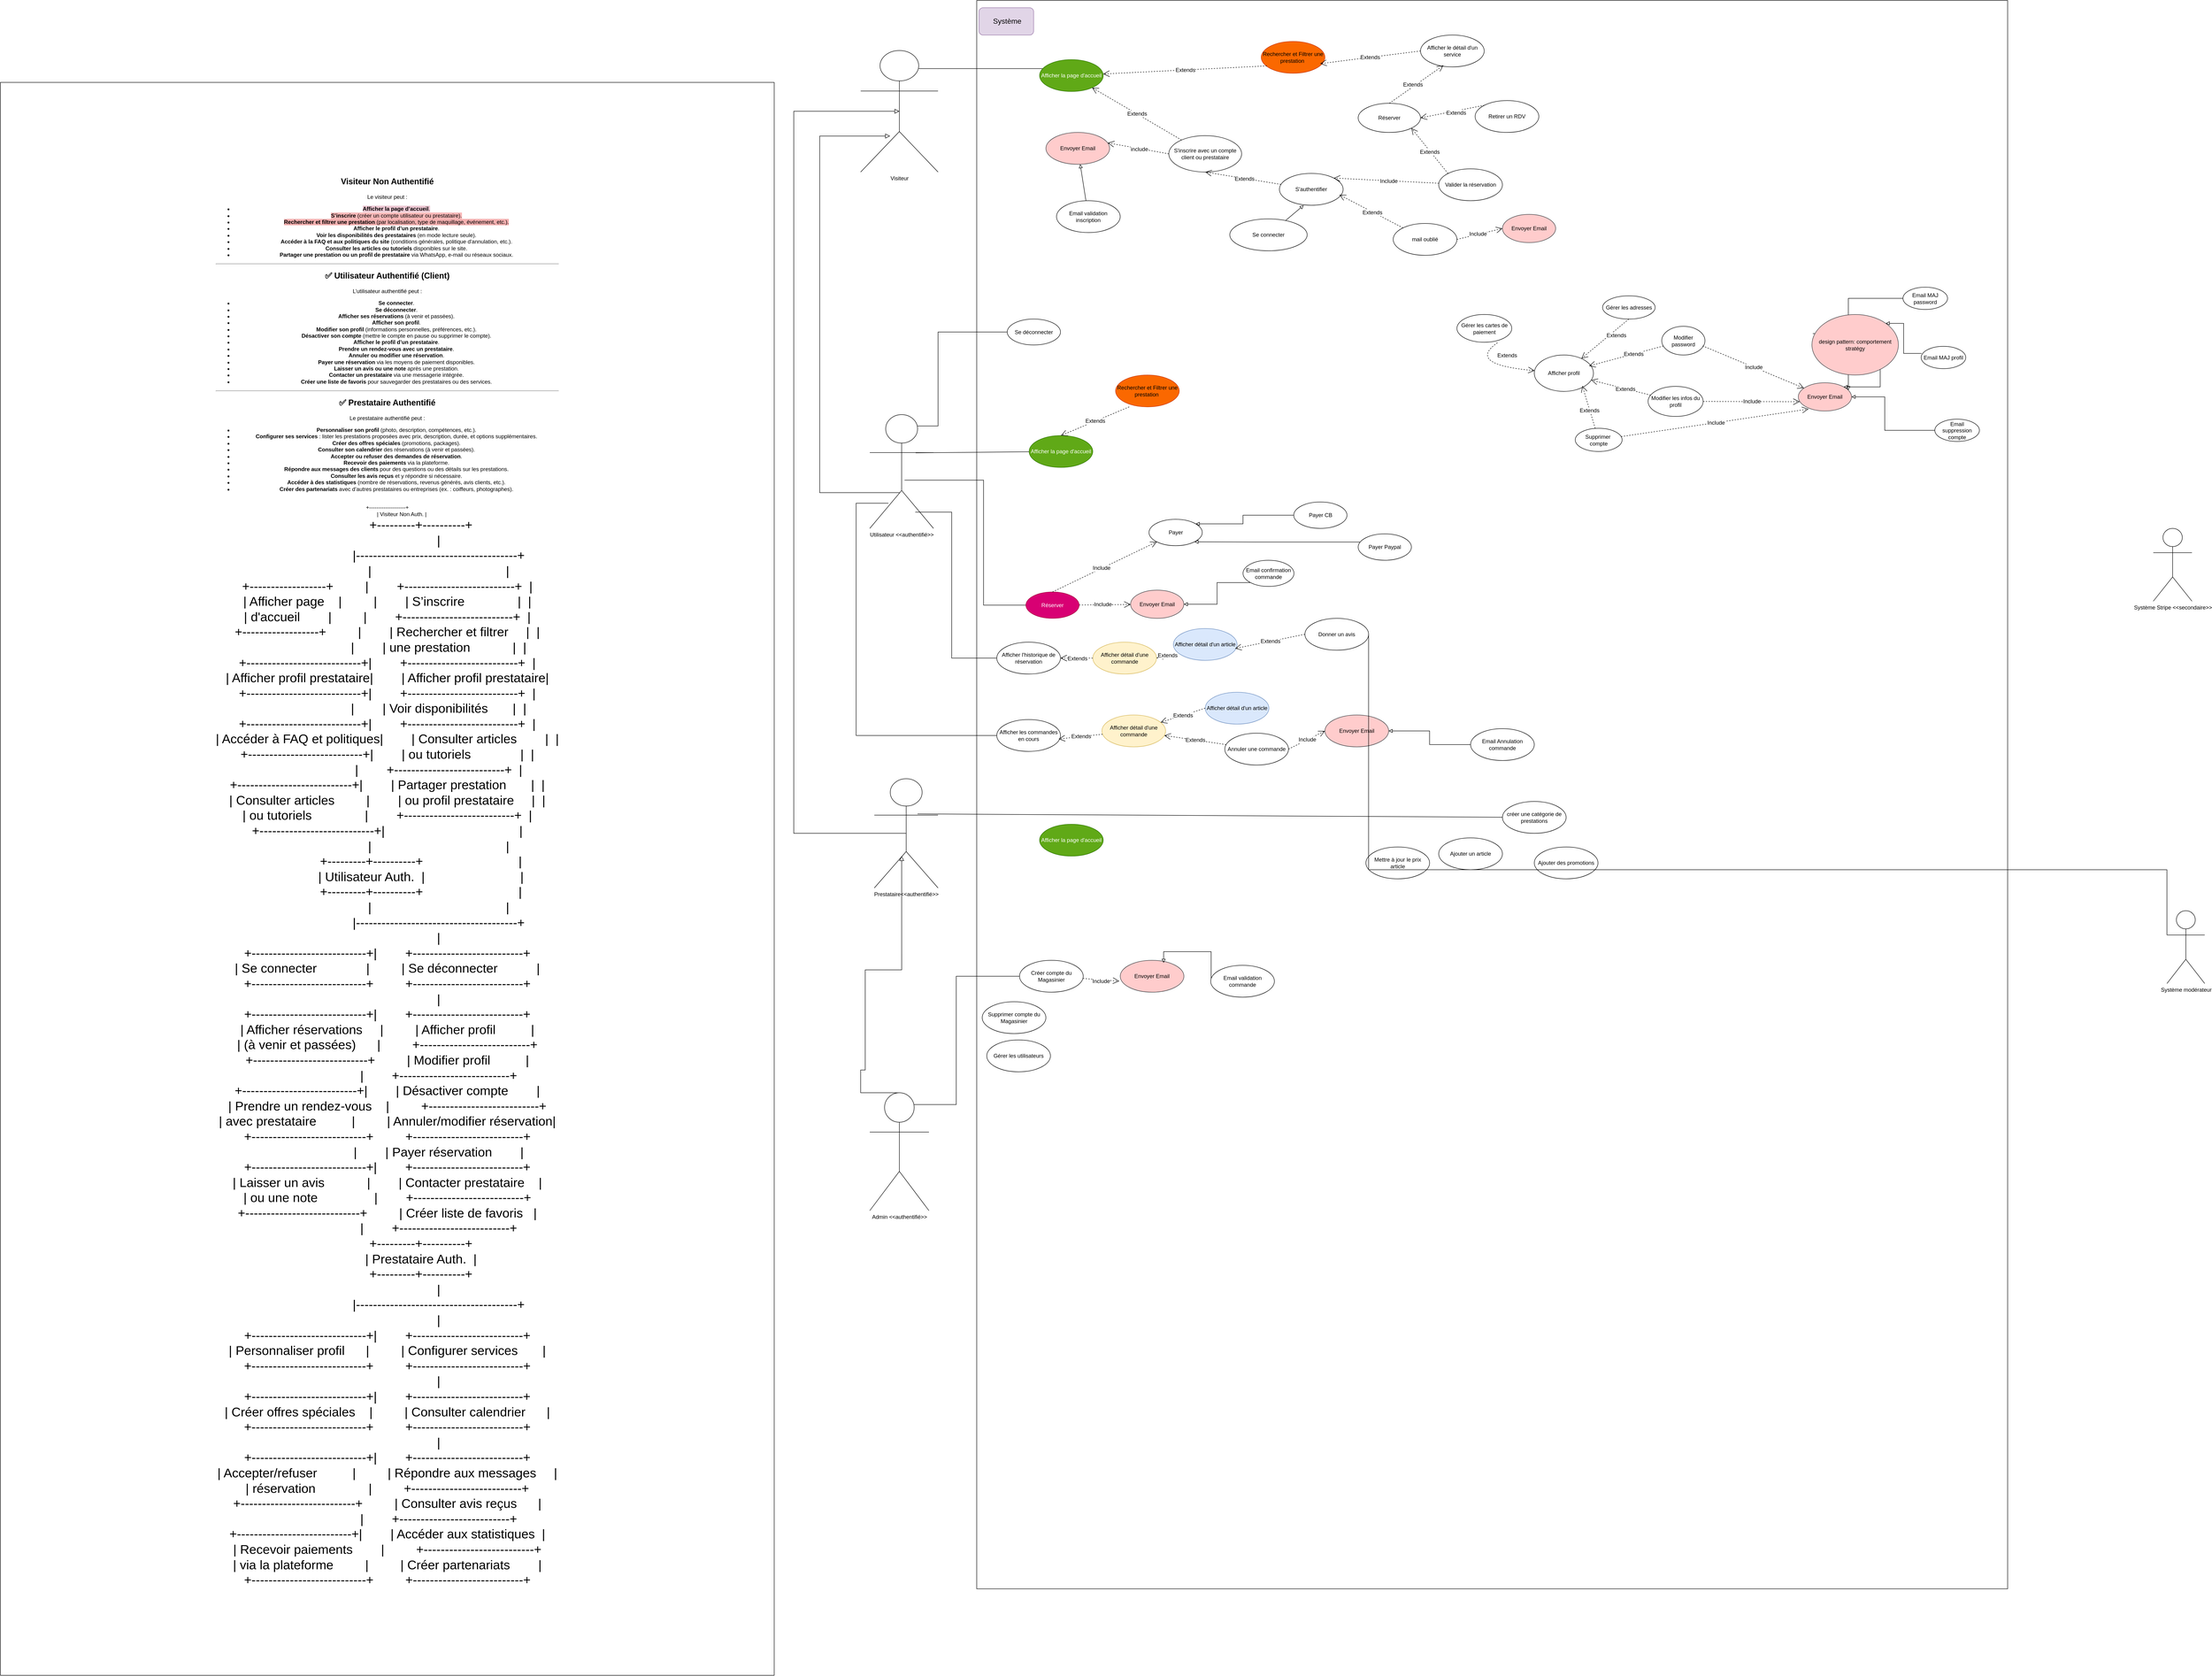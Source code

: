<mxfile version="26.0.10">
  <diagram name="Page-1" id="6ZYqpIRizQXzz5DhEBzc">
    <mxGraphModel dx="5296" dy="2141" grid="1" gridSize="10" guides="1" tooltips="1" connect="1" arrows="1" fold="1" page="1" pageScale="1" pageWidth="827" pageHeight="1169" math="0" shadow="0">
      <root>
        <mxCell id="0" />
        <mxCell id="1" parent="0" />
        <mxCell id="JcrogjCkA5fSQEfnVnb9-1" value="Visiteur" style="shape=umlActor;verticalLabelPosition=bottom;verticalAlign=top;html=1;" parent="1" vertex="1">
          <mxGeometry x="-610" y="-490" width="170" height="267" as="geometry" />
        </mxCell>
        <mxCell id="JcrogjCkA5fSQEfnVnb9-2" style="edgeStyle=elbowEdgeStyle;rounded=0;orthogonalLoop=1;jettySize=auto;html=1;exitX=0.5;exitY=0.5;exitDx=0;exitDy=0;exitPerimeter=0;fontSize=12;startSize=8;endSize=8;endArrow=block;endFill=0;entryX=0.5;entryY=0.5;entryDx=0;entryDy=0;entryPerimeter=0;" parent="1" source="JcrogjCkA5fSQEfnVnb9-3" target="JcrogjCkA5fSQEfnVnb9-1" edge="1">
          <mxGeometry relative="1" as="geometry">
            <Array as="points">
              <mxPoint x="-757" y="259" />
            </Array>
          </mxGeometry>
        </mxCell>
        <mxCell id="JcrogjCkA5fSQEfnVnb9-3" value="Prestataire&amp;lt;&amp;lt;authentifié&amp;gt;&amp;gt;" style="shape=umlActor;verticalLabelPosition=bottom;verticalAlign=top;html=1;" parent="1" vertex="1">
          <mxGeometry x="-580" y="1110" width="140" height="240" as="geometry" />
        </mxCell>
        <mxCell id="JcrogjCkA5fSQEfnVnb9-4" value="Utilisateur &amp;lt;&amp;lt;authentifié&amp;gt;&amp;gt;" style="shape=umlActor;verticalLabelPosition=bottom;verticalAlign=top;html=1;" parent="1" vertex="1">
          <mxGeometry x="-590" y="310" width="140" height="250" as="geometry" />
        </mxCell>
        <mxCell id="JcrogjCkA5fSQEfnVnb9-5" value="Système Stripe &amp;lt;&amp;lt;secondaire&amp;gt;&amp;gt;" style="shape=umlActor;verticalLabelPosition=bottom;verticalAlign=top;html=1;" parent="1" vertex="1">
          <mxGeometry x="2230" y="560" width="85" height="160" as="geometry" />
        </mxCell>
        <mxCell id="JcrogjCkA5fSQEfnVnb9-6" value="" style="rounded=0;whiteSpace=wrap;html=1;" parent="1" vertex="1">
          <mxGeometry x="-355" y="-600" width="2265" height="3490" as="geometry" />
        </mxCell>
        <mxCell id="JcrogjCkA5fSQEfnVnb9-7" value="" style="rounded=1;whiteSpace=wrap;html=1;fillColor=#e1d5e7;strokeColor=#9673a6;" parent="1" vertex="1">
          <mxGeometry x="-350" y="-584" width="120" height="60" as="geometry" />
        </mxCell>
        <mxCell id="JcrogjCkA5fSQEfnVnb9-8" value="Système" style="text;strokeColor=none;fillColor=none;html=1;align=center;verticalAlign=middle;whiteSpace=wrap;rounded=0;fontSize=16;" parent="1" vertex="1">
          <mxGeometry x="-317.75" y="-570" width="60" height="30" as="geometry" />
        </mxCell>
        <mxCell id="JcrogjCkA5fSQEfnVnb9-9" value="" style="endArrow=none;html=1;rounded=0;fontSize=12;startSize=8;endSize=8;entryX=0.057;entryY=0.663;entryDx=0;entryDy=0;entryPerimeter=0;edgeStyle=orthogonalEdgeStyle;exitX=0.75;exitY=0.149;exitDx=0;exitDy=0;exitPerimeter=0;" parent="1" source="JcrogjCkA5fSQEfnVnb9-1" target="JcrogjCkA5fSQEfnVnb9-14" edge="1">
          <mxGeometry width="50" height="50" relative="1" as="geometry">
            <mxPoint x="-480" y="-453" as="sourcePoint" />
            <mxPoint x="-122" y="-265" as="targetPoint" />
            <Array as="points">
              <mxPoint x="-84" y="-450" />
            </Array>
          </mxGeometry>
        </mxCell>
        <mxCell id="JcrogjCkA5fSQEfnVnb9-10" style="edgeStyle=orthogonalEdgeStyle;rounded=0;orthogonalLoop=1;jettySize=auto;html=1;exitX=0.5;exitY=0.5;exitDx=0;exitDy=0;exitPerimeter=0;fontSize=12;startSize=8;endSize=8;endArrow=block;endFill=0;entryX=0.429;entryY=0.708;entryDx=0;entryDy=0;entryPerimeter=0;" parent="1" source="JcrogjCkA5fSQEfnVnb9-11" target="JcrogjCkA5fSQEfnVnb9-3" edge="1">
          <mxGeometry relative="1" as="geometry">
            <Array as="points">
              <mxPoint x="-525" y="1800" />
              <mxPoint x="-610" y="1800" />
              <mxPoint x="-610" y="1750" />
              <mxPoint x="-600" y="1750" />
              <mxPoint x="-600" y="1530" />
              <mxPoint x="-520" y="1530" />
            </Array>
            <mxPoint x="-512" y="855" as="targetPoint" />
          </mxGeometry>
        </mxCell>
        <mxCell id="JcrogjCkA5fSQEfnVnb9-11" value="Admin &amp;lt;&amp;lt;authentifié&amp;gt;&amp;gt;" style="shape=umlActor;verticalLabelPosition=bottom;verticalAlign=top;html=1;" parent="1" vertex="1">
          <mxGeometry x="-590" y="1800" width="130" height="259" as="geometry" />
        </mxCell>
        <mxCell id="JcrogjCkA5fSQEfnVnb9-12" style="edgeStyle=elbowEdgeStyle;rounded=0;orthogonalLoop=1;jettySize=auto;html=1;exitX=0.466;exitY=0.686;exitDx=0;exitDy=0;exitPerimeter=0;entryX=0.38;entryY=0.704;entryDx=0;entryDy=0;entryPerimeter=0;fontSize=12;startSize=8;endSize=8;endArrow=block;endFill=0;" parent="1" source="JcrogjCkA5fSQEfnVnb9-4" target="JcrogjCkA5fSQEfnVnb9-1" edge="1">
          <mxGeometry relative="1" as="geometry">
            <Array as="points">
              <mxPoint x="-700" y="100" />
            </Array>
          </mxGeometry>
        </mxCell>
        <mxCell id="JcrogjCkA5fSQEfnVnb9-13" value="Rechercher et Filtrer une prestation&amp;nbsp;" style="ellipse;whiteSpace=wrap;html=1;fillColor=#fa6800;fontColor=#000000;strokeColor=#C73500;" parent="1" vertex="1">
          <mxGeometry x="270" y="-510" width="140" height="70" as="geometry" />
        </mxCell>
        <mxCell id="JcrogjCkA5fSQEfnVnb9-14" value="Afficher la page d&#39;accueil" style="ellipse;whiteSpace=wrap;html=1;fillColor=#60a917;strokeColor=#2D7600;fontColor=#ffffff;" parent="1" vertex="1">
          <mxGeometry x="-217" y="-470" width="140" height="70" as="geometry" />
        </mxCell>
        <mxCell id="JcrogjCkA5fSQEfnVnb9-15" value="Extends" style="endArrow=open;endSize=12;dashed=1;html=1;rounded=0;fontSize=12;curved=1;exitX=0.09;exitY=0.768;exitDx=0;exitDy=0;exitPerimeter=0;" parent="1" source="JcrogjCkA5fSQEfnVnb9-13" target="JcrogjCkA5fSQEfnVnb9-14" edge="1">
          <mxGeometry x="-0.004" width="160" relative="1" as="geometry">
            <mxPoint x="62" y="-177" as="sourcePoint" />
            <mxPoint x="222" y="-177" as="targetPoint" />
            <mxPoint as="offset" />
          </mxGeometry>
        </mxCell>
        <mxCell id="JcrogjCkA5fSQEfnVnb9-16" value="Afficher le détail d&#39;un service" style="ellipse;whiteSpace=wrap;html=1;" parent="1" vertex="1">
          <mxGeometry x="620" y="-524" width="140" height="70" as="geometry" />
        </mxCell>
        <mxCell id="JcrogjCkA5fSQEfnVnb9-17" value="Extends" style="endArrow=open;endSize=12;dashed=1;html=1;rounded=0;fontSize=12;curved=1;exitX=0;exitY=0.5;exitDx=0;exitDy=0;entryX=0.926;entryY=0.698;entryDx=0;entryDy=0;entryPerimeter=0;" parent="1" source="JcrogjCkA5fSQEfnVnb9-16" target="JcrogjCkA5fSQEfnVnb9-13" edge="1">
          <mxGeometry x="0.01" width="160" relative="1" as="geometry">
            <mxPoint x="438" y="-216" as="sourcePoint" />
            <mxPoint x="315" y="-221" as="targetPoint" />
            <Array as="points" />
            <mxPoint as="offset" />
          </mxGeometry>
        </mxCell>
        <mxCell id="JcrogjCkA5fSQEfnVnb9-22" value="Retirer un RDV" style="ellipse;whiteSpace=wrap;html=1;" parent="1" vertex="1">
          <mxGeometry x="740" y="-380" width="140" height="70" as="geometry" />
        </mxCell>
        <mxCell id="JcrogjCkA5fSQEfnVnb9-23" value="Extends" style="endArrow=open;endSize=12;dashed=1;html=1;rounded=0;fontSize=12;curved=1;exitX=0;exitY=0;exitDx=0;exitDy=0;entryX=1;entryY=0.5;entryDx=0;entryDy=0;" parent="1" source="JcrogjCkA5fSQEfnVnb9-22" target="ZPxUNIYuf-vSOhyrgH9L-7" edge="1">
          <mxGeometry x="-0.093" y="4" width="160" relative="1" as="geometry">
            <mxPoint x="313" y="-135" as="sourcePoint" />
            <mxPoint x="468.77" y="-331.533" as="targetPoint" />
            <mxPoint as="offset" />
          </mxGeometry>
        </mxCell>
        <mxCell id="JcrogjCkA5fSQEfnVnb9-28" value="Valider la réservation" style="ellipse;whiteSpace=wrap;html=1;" parent="1" vertex="1">
          <mxGeometry x="660" y="-230" width="140" height="70" as="geometry" />
        </mxCell>
        <mxCell id="JcrogjCkA5fSQEfnVnb9-29" value="S&#39;authentifier" style="ellipse;whiteSpace=wrap;html=1;" parent="1" vertex="1">
          <mxGeometry x="310" y="-220" width="140" height="70" as="geometry" />
        </mxCell>
        <mxCell id="JcrogjCkA5fSQEfnVnb9-30" value="Extends" style="endArrow=open;endSize=12;dashed=1;html=1;rounded=0;fontSize=12;curved=1;exitX=0;exitY=0;exitDx=0;exitDy=0;entryX=1;entryY=1;entryDx=0;entryDy=0;" parent="1" source="JcrogjCkA5fSQEfnVnb9-28" target="ZPxUNIYuf-vSOhyrgH9L-7" edge="1">
          <mxGeometry x="-0.051" y="1" width="160" relative="1" as="geometry">
            <mxPoint x="261" y="-28" as="sourcePoint" />
            <mxPoint x="500" y="-155" as="targetPoint" />
            <mxPoint x="-1" as="offset" />
          </mxGeometry>
        </mxCell>
        <mxCell id="JcrogjCkA5fSQEfnVnb9-31" value="Include" style="endArrow=open;endSize=12;dashed=1;html=1;rounded=0;fontSize=12;curved=1;entryX=1;entryY=0;entryDx=0;entryDy=0;" parent="1" source="JcrogjCkA5fSQEfnVnb9-28" target="JcrogjCkA5fSQEfnVnb9-29" edge="1">
          <mxGeometry x="-0.051" y="1" width="160" relative="1" as="geometry">
            <mxPoint x="265" y="57" as="sourcePoint" />
            <mxPoint x="140" y="34" as="targetPoint" />
            <mxPoint x="-1" as="offset" />
          </mxGeometry>
        </mxCell>
        <mxCell id="JcrogjCkA5fSQEfnVnb9-32" value="S&#39;inscrire avec un compte client ou prestataire" style="ellipse;whiteSpace=wrap;html=1;" parent="1" vertex="1">
          <mxGeometry x="67" y="-303" width="160" height="80" as="geometry" />
        </mxCell>
        <mxCell id="JcrogjCkA5fSQEfnVnb9-33" value="Extends" style="endArrow=open;endSize=12;dashed=1;html=1;rounded=0;fontSize=12;curved=1;" parent="1" source="JcrogjCkA5fSQEfnVnb9-32" target="JcrogjCkA5fSQEfnVnb9-14" edge="1">
          <mxGeometry x="-0.004" width="160" relative="1" as="geometry">
            <mxPoint x="-108" y="-137" as="sourcePoint" />
            <mxPoint x="-121" y="-203" as="targetPoint" />
            <mxPoint as="offset" />
          </mxGeometry>
        </mxCell>
        <mxCell id="JcrogjCkA5fSQEfnVnb9-34" value="Extends" style="endArrow=open;endSize=12;dashed=1;html=1;rounded=0;fontSize=12;curved=1;entryX=0.5;entryY=1;entryDx=0;entryDy=0;" parent="1" source="JcrogjCkA5fSQEfnVnb9-29" target="JcrogjCkA5fSQEfnVnb9-32" edge="1">
          <mxGeometry x="-0.051" y="1" width="160" relative="1" as="geometry">
            <mxPoint x="117" y="161" as="sourcePoint" />
            <mxPoint x="-8" y="138" as="targetPoint" />
            <mxPoint x="-1" as="offset" />
          </mxGeometry>
        </mxCell>
        <mxCell id="JcrogjCkA5fSQEfnVnb9-35" value="Donner un avis" style="ellipse;whiteSpace=wrap;html=1;" parent="1" vertex="1">
          <mxGeometry x="366" y="757.62" width="140" height="70" as="geometry" />
        </mxCell>
        <mxCell id="JcrogjCkA5fSQEfnVnb9-36" value="Afficher détail d&#39;un article" style="ellipse;whiteSpace=wrap;html=1;fillColor=#dae8fc;strokeColor=#6c8ebf;" parent="1" vertex="1">
          <mxGeometry x="77" y="780" width="140" height="70" as="geometry" />
        </mxCell>
        <mxCell id="JcrogjCkA5fSQEfnVnb9-37" value="Afficher l&#39;historique de réservation" style="ellipse;whiteSpace=wrap;html=1;" parent="1" vertex="1">
          <mxGeometry x="-311" y="810" width="140" height="70" as="geometry" />
        </mxCell>
        <mxCell id="JcrogjCkA5fSQEfnVnb9-38" value="Afficher les commandes en cours" style="ellipse;whiteSpace=wrap;html=1;" parent="1" vertex="1">
          <mxGeometry x="-311" y="980" width="140" height="70" as="geometry" />
        </mxCell>
        <mxCell id="JcrogjCkA5fSQEfnVnb9-40" value="Envoyer Email" style="ellipse;whiteSpace=wrap;html=1;fillColor=#ffcccc;strokeColor=#36393d;" parent="1" vertex="1">
          <mxGeometry x="-203" y="-310" width="140" height="70" as="geometry" />
        </mxCell>
        <mxCell id="JcrogjCkA5fSQEfnVnb9-41" value="Email validation inscription" style="ellipse;whiteSpace=wrap;html=1;" parent="1" vertex="1">
          <mxGeometry x="-179.75" y="-160" width="140" height="70" as="geometry" />
        </mxCell>
        <mxCell id="JcrogjCkA5fSQEfnVnb9-42" style="rounded=0;orthogonalLoop=1;jettySize=auto;html=1;fontSize=12;endArrow=block;endFill=0;" parent="1" source="JcrogjCkA5fSQEfnVnb9-41" target="JcrogjCkA5fSQEfnVnb9-40" edge="1">
          <mxGeometry relative="1" as="geometry">
            <mxPoint x="-231.5" y="54" as="sourcePoint" />
            <mxPoint x="-218.5" y="-225" as="targetPoint" />
          </mxGeometry>
        </mxCell>
        <mxCell id="JcrogjCkA5fSQEfnVnb9-43" value="include" style="endArrow=open;endSize=12;dashed=1;html=1;rounded=0;fontSize=12;curved=1;entryX=0.971;entryY=0.329;entryDx=0;entryDy=0;entryPerimeter=0;exitX=0;exitY=0.5;exitDx=0;exitDy=0;" parent="1" source="JcrogjCkA5fSQEfnVnb9-32" target="JcrogjCkA5fSQEfnVnb9-40" edge="1">
          <mxGeometry x="-0.051" y="1" width="160" relative="1" as="geometry">
            <mxPoint x="-148" y="-62" as="sourcePoint" />
            <mxPoint x="-119" y="-179" as="targetPoint" />
            <mxPoint x="-1" as="offset" />
          </mxGeometry>
        </mxCell>
        <mxCell id="JcrogjCkA5fSQEfnVnb9-44" value="Se déconnecter" style="ellipse;whiteSpace=wrap;html=1;" parent="1" vertex="1">
          <mxGeometry x="-288" y="100" width="117" height="57" as="geometry" />
        </mxCell>
        <mxCell id="JcrogjCkA5fSQEfnVnb9-45" value="" style="endArrow=none;html=1;rounded=0;fontSize=12;startSize=8;endSize=8;exitX=0.75;exitY=0.1;exitDx=0;exitDy=0;exitPerimeter=0;edgeStyle=elbowEdgeStyle;" parent="1" source="JcrogjCkA5fSQEfnVnb9-4" target="JcrogjCkA5fSQEfnVnb9-44" edge="1">
          <mxGeometry width="50" height="50" relative="1" as="geometry">
            <mxPoint x="-482" y="27" as="sourcePoint" />
            <mxPoint x="-189" y="78" as="targetPoint" />
            <Array as="points">
              <mxPoint x="-440" y="420" />
            </Array>
          </mxGeometry>
        </mxCell>
        <mxCell id="JcrogjCkA5fSQEfnVnb9-46" value="Réserver" style="ellipse;whiteSpace=wrap;html=1;fillColor=#d80073;fontColor=#ffffff;strokeColor=#A50040;" parent="1" vertex="1">
          <mxGeometry x="-247" y="699.62" width="117" height="58" as="geometry" />
        </mxCell>
        <mxCell id="JcrogjCkA5fSQEfnVnb9-47" value="Envoyer Email" style="ellipse;whiteSpace=wrap;html=1;fillColor=#ffcccc;strokeColor=#36393d;" parent="1" vertex="1">
          <mxGeometry x="-17" y="695.62" width="117" height="62" as="geometry" />
        </mxCell>
        <mxCell id="JcrogjCkA5fSQEfnVnb9-48" value="Include" style="endArrow=open;endSize=12;dashed=1;html=1;rounded=0;fontSize=12;curved=1;" parent="1" source="JcrogjCkA5fSQEfnVnb9-46" target="JcrogjCkA5fSQEfnVnb9-47" edge="1">
          <mxGeometry x="-0.051" y="1" width="160" relative="1" as="geometry">
            <mxPoint x="-67" y="334" as="sourcePoint" />
            <mxPoint x="-117" y="257" as="targetPoint" />
            <mxPoint x="-1" as="offset" />
          </mxGeometry>
        </mxCell>
        <mxCell id="JcrogjCkA5fSQEfnVnb9-49" value="Email confirmation commande" style="ellipse;whiteSpace=wrap;html=1;" parent="1" vertex="1">
          <mxGeometry x="230" y="630" width="112" height="57.5" as="geometry" />
        </mxCell>
        <mxCell id="JcrogjCkA5fSQEfnVnb9-50" style="edgeStyle=elbowEdgeStyle;rounded=0;orthogonalLoop=1;jettySize=auto;html=1;fontSize=12;endArrow=block;endFill=0;exitX=0;exitY=1;exitDx=0;exitDy=0;entryX=1;entryY=0.5;entryDx=0;entryDy=0;" parent="1" source="JcrogjCkA5fSQEfnVnb9-49" target="JcrogjCkA5fSQEfnVnb9-47" edge="1">
          <mxGeometry relative="1" as="geometry">
            <Array as="points" />
            <mxPoint x="-31" y="394" as="sourcePoint" />
            <mxPoint x="-52" y="308" as="targetPoint" />
          </mxGeometry>
        </mxCell>
        <mxCell id="JcrogjCkA5fSQEfnVnb9-51" value="" style="endArrow=none;html=1;rounded=0;edgeStyle=elbowEdgeStyle;exitX=0.546;exitY=0.576;exitDx=0;exitDy=0;exitPerimeter=0;" parent="1" source="JcrogjCkA5fSQEfnVnb9-4" target="JcrogjCkA5fSQEfnVnb9-46" edge="1">
          <mxGeometry width="50" height="50" relative="1" as="geometry">
            <mxPoint x="-481" y="18.5" as="sourcePoint" />
            <mxPoint x="140" y="461.5" as="targetPoint" />
            <Array as="points">
              <mxPoint x="-340" y="580" />
            </Array>
          </mxGeometry>
        </mxCell>
        <mxCell id="JcrogjCkA5fSQEfnVnb9-52" value="" style="endArrow=none;html=1;rounded=0;exitX=0.714;exitY=0.857;exitDx=0;exitDy=0;exitPerimeter=0;edgeStyle=elbowEdgeStyle;" parent="1" source="JcrogjCkA5fSQEfnVnb9-4" target="JcrogjCkA5fSQEfnVnb9-37" edge="1">
          <mxGeometry width="50" height="50" relative="1" as="geometry">
            <mxPoint x="-511" y="178" as="sourcePoint" />
            <mxPoint x="-296" y="354.5" as="targetPoint" />
            <Array as="points">
              <mxPoint x="-410" y="700" />
            </Array>
          </mxGeometry>
        </mxCell>
        <mxCell id="JcrogjCkA5fSQEfnVnb9-53" value="Afficher détail d&#39;une commande" style="ellipse;whiteSpace=wrap;html=1;fillColor=#fff2cc;strokeColor=#d6b656;" parent="1" vertex="1">
          <mxGeometry x="-100" y="810" width="140" height="70" as="geometry" />
        </mxCell>
        <mxCell id="JcrogjCkA5fSQEfnVnb9-54" value="Extends" style="endArrow=open;endSize=12;dashed=1;html=1;rounded=0;fontSize=12;curved=1;" parent="1" source="JcrogjCkA5fSQEfnVnb9-53" target="JcrogjCkA5fSQEfnVnb9-37" edge="1">
          <mxGeometry x="-0.051" y="1" width="160" relative="1" as="geometry">
            <mxPoint x="-46" y="542" as="sourcePoint" />
            <mxPoint x="-96" y="465" as="targetPoint" />
            <mxPoint x="-1" as="offset" />
          </mxGeometry>
        </mxCell>
        <mxCell id="JcrogjCkA5fSQEfnVnb9-55" value="Extends" style="endArrow=open;endSize=12;dashed=1;html=1;rounded=0;fontSize=12;curved=1;entryX=1;entryY=0.5;entryDx=0;entryDy=0;" parent="1" source="JcrogjCkA5fSQEfnVnb9-36" target="JcrogjCkA5fSQEfnVnb9-53" edge="1">
          <mxGeometry x="0.012" width="160" relative="1" as="geometry">
            <mxPoint x="182" y="320" as="sourcePoint" />
            <mxPoint x="101" y="320" as="targetPoint" />
            <mxPoint x="1" as="offset" />
          </mxGeometry>
        </mxCell>
        <mxCell id="JcrogjCkA5fSQEfnVnb9-56" value="Extends" style="endArrow=open;endSize=12;dashed=1;html=1;rounded=0;fontSize=12;curved=1;entryX=0.969;entryY=0.626;entryDx=0;entryDy=0;exitX=0;exitY=0.5;exitDx=0;exitDy=0;entryPerimeter=0;" parent="1" source="JcrogjCkA5fSQEfnVnb9-35" target="JcrogjCkA5fSQEfnVnb9-36" edge="1">
          <mxGeometry x="-0.012" width="160" relative="1" as="geometry">
            <mxPoint x="397" y="330" as="sourcePoint" />
            <mxPoint x="316" y="330" as="targetPoint" />
            <mxPoint as="offset" />
          </mxGeometry>
        </mxCell>
        <mxCell id="JcrogjCkA5fSQEfnVnb9-57" value="" style="endArrow=none;html=1;rounded=0;exitX=0.292;exitY=0.779;exitDx=0;exitDy=0;exitPerimeter=0;edgeStyle=elbowEdgeStyle;" parent="1" source="JcrogjCkA5fSQEfnVnb9-4" target="JcrogjCkA5fSQEfnVnb9-38" edge="1">
          <mxGeometry width="50" height="50" relative="1" as="geometry">
            <mxPoint x="-541" y="72" as="sourcePoint" />
            <mxPoint x="-323" y="381" as="targetPoint" />
            <Array as="points">
              <mxPoint x="-620" y="750" />
            </Array>
          </mxGeometry>
        </mxCell>
        <mxCell id="JcrogjCkA5fSQEfnVnb9-58" value="Afficher détail d&#39;une commande" style="ellipse;whiteSpace=wrap;html=1;fillColor=#fff2cc;strokeColor=#d6b656;" parent="1" vertex="1">
          <mxGeometry x="-80" y="970" width="140" height="70" as="geometry" />
        </mxCell>
        <mxCell id="JcrogjCkA5fSQEfnVnb9-59" value="Extends" style="endArrow=open;endSize=12;dashed=1;html=1;rounded=0;fontSize=12;curved=1;entryX=0.971;entryY=0.61;entryDx=0;entryDy=0;entryPerimeter=0;" parent="1" source="JcrogjCkA5fSQEfnVnb9-58" target="JcrogjCkA5fSQEfnVnb9-38" edge="1">
          <mxGeometry x="-0.012" width="160" relative="1" as="geometry">
            <mxPoint x="-58" y="439" as="sourcePoint" />
            <mxPoint x="-139" y="439" as="targetPoint" />
            <mxPoint as="offset" />
          </mxGeometry>
        </mxCell>
        <mxCell id="JcrogjCkA5fSQEfnVnb9-60" value="Afficher détail d&#39;un article" style="ellipse;whiteSpace=wrap;html=1;fillColor=#dae8fc;strokeColor=#6c8ebf;" parent="1" vertex="1">
          <mxGeometry x="147" y="920" width="140" height="70" as="geometry" />
        </mxCell>
        <mxCell id="JcrogjCkA5fSQEfnVnb9-61" value="Extends" style="endArrow=open;endSize=12;dashed=1;html=1;rounded=0;fontSize=12;curved=1;exitX=0;exitY=0.5;exitDx=0;exitDy=0;" parent="1" source="JcrogjCkA5fSQEfnVnb9-60" target="JcrogjCkA5fSQEfnVnb9-58" edge="1">
          <mxGeometry x="0.012" width="160" relative="1" as="geometry">
            <mxPoint x="152" y="453.09" as="sourcePoint" />
            <mxPoint x="71" y="453.09" as="targetPoint" />
            <mxPoint x="1" as="offset" />
          </mxGeometry>
        </mxCell>
        <mxCell id="JcrogjCkA5fSQEfnVnb9-62" value="Annuler une commande" style="ellipse;whiteSpace=wrap;html=1;" parent="1" vertex="1">
          <mxGeometry x="190" y="1010" width="140" height="70" as="geometry" />
        </mxCell>
        <mxCell id="JcrogjCkA5fSQEfnVnb9-63" value="Extends" style="endArrow=open;endSize=12;dashed=1;html=1;rounded=0;fontSize=12;curved=1;" parent="1" source="JcrogjCkA5fSQEfnVnb9-62" target="JcrogjCkA5fSQEfnVnb9-58" edge="1">
          <mxGeometry x="0.012" width="160" relative="1" as="geometry">
            <mxPoint x="147" y="525" as="sourcePoint" />
            <mxPoint x="53" y="519" as="targetPoint" />
            <mxPoint x="1" as="offset" />
          </mxGeometry>
        </mxCell>
        <mxCell id="JcrogjCkA5fSQEfnVnb9-64" value="Envoyer Email" style="ellipse;whiteSpace=wrap;html=1;fillColor=#ffcccc;strokeColor=#36393d;" parent="1" vertex="1">
          <mxGeometry x="410" y="970" width="140" height="70" as="geometry" />
        </mxCell>
        <mxCell id="JcrogjCkA5fSQEfnVnb9-65" value="Include" style="endArrow=open;endSize=12;dashed=1;html=1;rounded=0;fontSize=12;curved=1;exitX=1;exitY=0.5;exitDx=0;exitDy=0;entryX=0;entryY=0.5;entryDx=0;entryDy=0;" parent="1" source="JcrogjCkA5fSQEfnVnb9-62" target="JcrogjCkA5fSQEfnVnb9-64" edge="1">
          <mxGeometry x="0.029" width="160" relative="1" as="geometry">
            <mxPoint x="268" y="547" as="sourcePoint" />
            <mxPoint x="330" y="548" as="targetPoint" />
            <mxPoint as="offset" />
            <Array as="points" />
          </mxGeometry>
        </mxCell>
        <mxCell id="JcrogjCkA5fSQEfnVnb9-66" value="Email Annulation commande" style="ellipse;whiteSpace=wrap;html=1;" parent="1" vertex="1">
          <mxGeometry x="730" y="1000" width="140" height="70" as="geometry" />
        </mxCell>
        <mxCell id="JcrogjCkA5fSQEfnVnb9-67" style="edgeStyle=elbowEdgeStyle;rounded=0;orthogonalLoop=1;jettySize=auto;html=1;fontSize=12;endArrow=block;endFill=0;" parent="1" source="JcrogjCkA5fSQEfnVnb9-66" target="JcrogjCkA5fSQEfnVnb9-64" edge="1">
          <mxGeometry relative="1" as="geometry">
            <Array as="points" />
            <mxPoint x="445" y="432" as="sourcePoint" />
            <mxPoint x="377" y="433" as="targetPoint" />
          </mxGeometry>
        </mxCell>
        <mxCell id="JcrogjCkA5fSQEfnVnb9-68" value="Afficher profil" style="ellipse;whiteSpace=wrap;html=1;" parent="1" vertex="1">
          <mxGeometry x="870" y="179" width="130" height="80" as="geometry" />
        </mxCell>
        <mxCell id="JcrogjCkA5fSQEfnVnb9-69" value="" style="endArrow=none;html=1;rounded=0;fontSize=12;startSize=8;endSize=8;exitX=0.72;exitY=0.336;exitDx=0;exitDy=0;exitPerimeter=0;" parent="1" source="JcrogjCkA5fSQEfnVnb9-4" target="ZPxUNIYuf-vSOhyrgH9L-13" edge="1">
          <mxGeometry width="50" height="50" relative="1" as="geometry">
            <mxPoint x="-475" y="54" as="sourcePoint" />
            <mxPoint x="-180" y="390" as="targetPoint" />
          </mxGeometry>
        </mxCell>
        <mxCell id="JcrogjCkA5fSQEfnVnb9-70" value="Modifier les infos du profil" style="ellipse;whiteSpace=wrap;html=1;" parent="1" vertex="1">
          <mxGeometry x="1120" y="248" width="121" height="66" as="geometry" />
        </mxCell>
        <mxCell id="JcrogjCkA5fSQEfnVnb9-71" value="Modifier password" style="ellipse;whiteSpace=wrap;html=1;" parent="1" vertex="1">
          <mxGeometry x="1150" y="116" width="95" height="63" as="geometry" />
        </mxCell>
        <mxCell id="JcrogjCkA5fSQEfnVnb9-72" value="Extends" style="endArrow=open;endSize=12;dashed=1;html=1;rounded=0;fontSize=12;curved=1;entryX=0.925;entryY=0.301;entryDx=0;entryDy=0;entryPerimeter=0;" parent="1" source="JcrogjCkA5fSQEfnVnb9-71" target="JcrogjCkA5fSQEfnVnb9-68" edge="1">
          <mxGeometry x="-0.198" width="160" relative="1" as="geometry">
            <mxPoint x="-102" y="133" as="sourcePoint" />
            <mxPoint x="320" y="350" as="targetPoint" />
            <mxPoint as="offset" />
            <Array as="points" />
          </mxGeometry>
        </mxCell>
        <mxCell id="JcrogjCkA5fSQEfnVnb9-73" value="Extends" style="endArrow=open;endSize=12;dashed=1;html=1;rounded=0;fontSize=12;curved=1;" parent="1" source="JcrogjCkA5fSQEfnVnb9-70" target="JcrogjCkA5fSQEfnVnb9-68" edge="1">
          <mxGeometry x="-0.148" y="1" width="160" relative="1" as="geometry">
            <mxPoint x="-137" y="110" as="sourcePoint" />
            <mxPoint x="-188" y="140" as="targetPoint" />
            <mxPoint as="offset" />
          </mxGeometry>
        </mxCell>
        <mxCell id="JcrogjCkA5fSQEfnVnb9-74" value="Supprimer&amp;nbsp; compte" style="ellipse;whiteSpace=wrap;html=1;" parent="1" vertex="1">
          <mxGeometry x="960" y="340" width="103" height="51" as="geometry" />
        </mxCell>
        <mxCell id="JcrogjCkA5fSQEfnVnb9-75" value="Extends" style="endArrow=open;endSize=12;dashed=1;html=1;rounded=0;fontSize=12;curved=1;entryX=0.812;entryY=0.847;entryDx=0;entryDy=0;entryPerimeter=0;" parent="1" source="JcrogjCkA5fSQEfnVnb9-74" target="JcrogjCkA5fSQEfnVnb9-68" edge="1">
          <mxGeometry x="-0.148" y="1" width="160" relative="1" as="geometry">
            <mxPoint x="-73" y="143" as="sourcePoint" />
            <mxPoint x="-167" y="167" as="targetPoint" />
            <mxPoint as="offset" />
          </mxGeometry>
        </mxCell>
        <mxCell id="JcrogjCkA5fSQEfnVnb9-76" value="Envoyer Email" style="ellipse;whiteSpace=wrap;html=1;fillColor=#ffcccc;strokeColor=#36393d;" parent="1" vertex="1">
          <mxGeometry x="1450" y="240" width="117" height="62" as="geometry" />
        </mxCell>
        <mxCell id="JcrogjCkA5fSQEfnVnb9-77" value="Include" style="endArrow=open;endSize=12;dashed=1;html=1;rounded=0;fontSize=12;curved=1;exitX=0.945;exitY=0.681;exitDx=0;exitDy=0;exitPerimeter=0;" parent="1" source="JcrogjCkA5fSQEfnVnb9-71" target="JcrogjCkA5fSQEfnVnb9-76" edge="1">
          <mxGeometry x="0.01" width="160" relative="1" as="geometry">
            <mxPoint x="44" y="107" as="sourcePoint" />
            <mxPoint x="-19" y="136" as="targetPoint" />
            <mxPoint as="offset" />
          </mxGeometry>
        </mxCell>
        <mxCell id="JcrogjCkA5fSQEfnVnb9-78" value="Include" style="endArrow=open;endSize=12;dashed=1;html=1;rounded=0;fontSize=12;curved=1;entryX=0.026;entryY=0.672;entryDx=0;entryDy=0;entryPerimeter=0;" parent="1" source="JcrogjCkA5fSQEfnVnb9-70" target="JcrogjCkA5fSQEfnVnb9-76" edge="1">
          <mxGeometry x="0.01" width="160" relative="1" as="geometry">
            <mxPoint x="-19" y="157" as="sourcePoint" />
            <mxPoint x="189" y="202" as="targetPoint" />
            <mxPoint as="offset" />
          </mxGeometry>
        </mxCell>
        <mxCell id="JcrogjCkA5fSQEfnVnb9-79" value="Include" style="endArrow=open;endSize=12;dashed=1;html=1;rounded=0;fontSize=12;curved=1;entryX=0.192;entryY=0.932;entryDx=0;entryDy=0;entryPerimeter=0;" parent="1" source="JcrogjCkA5fSQEfnVnb9-74" target="JcrogjCkA5fSQEfnVnb9-76" edge="1">
          <mxGeometry x="0.01" width="160" relative="1" as="geometry">
            <mxPoint x="19" y="175" as="sourcePoint" />
            <mxPoint x="142" y="159" as="targetPoint" />
            <mxPoint as="offset" />
          </mxGeometry>
        </mxCell>
        <mxCell id="JcrogjCkA5fSQEfnVnb9-80" value="Email MAJ password" style="ellipse;whiteSpace=wrap;html=1;" parent="1" vertex="1">
          <mxGeometry x="1680" y="30" width="98" height="49" as="geometry" />
        </mxCell>
        <mxCell id="JcrogjCkA5fSQEfnVnb9-81" value="Email MAJ profil" style="ellipse;whiteSpace=wrap;html=1;" parent="1" vertex="1">
          <mxGeometry x="1720" y="160" width="98" height="49" as="geometry" />
        </mxCell>
        <mxCell id="JcrogjCkA5fSQEfnVnb9-82" value="Email suppression compte" style="ellipse;whiteSpace=wrap;html=1;" parent="1" vertex="1">
          <mxGeometry x="1750" y="320" width="98" height="49" as="geometry" />
        </mxCell>
        <mxCell id="JcrogjCkA5fSQEfnVnb9-83" style="edgeStyle=elbowEdgeStyle;rounded=0;orthogonalLoop=1;jettySize=auto;html=1;fontSize=12;endArrow=block;endFill=0;" parent="1" source="JcrogjCkA5fSQEfnVnb9-80" target="JcrogjCkA5fSQEfnVnb9-76" edge="1">
          <mxGeometry relative="1" as="geometry">
            <Array as="points">
              <mxPoint x="1560" y="140" />
            </Array>
            <mxPoint x="368" y="120" as="sourcePoint" />
            <mxPoint x="249" y="202" as="targetPoint" />
          </mxGeometry>
        </mxCell>
        <mxCell id="JcrogjCkA5fSQEfnVnb9-84" style="edgeStyle=elbowEdgeStyle;rounded=0;orthogonalLoop=1;jettySize=auto;html=1;fontSize=12;endArrow=block;endFill=0;exitX=0.01;exitY=0.316;exitDx=0;exitDy=0;exitPerimeter=0;entryX=1;entryY=0;entryDx=0;entryDy=0;" parent="1" source="ZPxUNIYuf-vSOhyrgH9L-4" target="JcrogjCkA5fSQEfnVnb9-76" edge="1">
          <mxGeometry relative="1" as="geometry">
            <Array as="points">
              <mxPoint x="1630" y="200" />
            </Array>
            <mxPoint x="292" y="187" as="sourcePoint" />
            <mxPoint x="242" y="197" as="targetPoint" />
          </mxGeometry>
        </mxCell>
        <mxCell id="JcrogjCkA5fSQEfnVnb9-85" style="edgeStyle=elbowEdgeStyle;rounded=0;orthogonalLoop=1;jettySize=auto;html=1;fontSize=12;endArrow=block;endFill=0;entryX=1;entryY=0.5;entryDx=0;entryDy=0;exitX=0;exitY=0.5;exitDx=0;exitDy=0;" parent="1" source="JcrogjCkA5fSQEfnVnb9-82" target="JcrogjCkA5fSQEfnVnb9-76" edge="1">
          <mxGeometry relative="1" as="geometry">
            <Array as="points">
              <mxPoint x="1640" y="290" />
            </Array>
            <mxPoint x="302" y="226" as="sourcePoint" />
            <mxPoint x="229" y="218" as="targetPoint" />
          </mxGeometry>
        </mxCell>
        <mxCell id="JcrogjCkA5fSQEfnVnb9-86" style="edgeStyle=none;curved=1;rounded=0;orthogonalLoop=1;jettySize=auto;html=1;exitX=0.5;exitY=1;exitDx=0;exitDy=0;fontSize=12;startSize=8;endSize=8;" parent="1" source="JcrogjCkA5fSQEfnVnb9-58" target="JcrogjCkA5fSQEfnVnb9-58" edge="1">
          <mxGeometry relative="1" as="geometry" />
        </mxCell>
        <mxCell id="JcrogjCkA5fSQEfnVnb9-87" value="Gérer les cartes de paiement" style="ellipse;whiteSpace=wrap;html=1;" parent="1" vertex="1">
          <mxGeometry x="700" y="90" width="120.5" height="61" as="geometry" />
        </mxCell>
        <mxCell id="JcrogjCkA5fSQEfnVnb9-88" value="Gérer les adresses" style="ellipse;whiteSpace=wrap;html=1;" parent="1" vertex="1">
          <mxGeometry x="1020" y="49" width="115.5" height="51" as="geometry" />
        </mxCell>
        <mxCell id="JcrogjCkA5fSQEfnVnb9-89" value="Extends" style="endArrow=open;endSize=12;dashed=1;html=1;rounded=0;fontSize=12;curved=1;exitX=0.74;exitY=1.017;exitDx=0;exitDy=0;exitPerimeter=0;" parent="1" source="JcrogjCkA5fSQEfnVnb9-87" target="JcrogjCkA5fSQEfnVnb9-68" edge="1">
          <mxGeometry x="0.462" y="28" width="160" relative="1" as="geometry">
            <mxPoint x="-162" y="248" as="sourcePoint" />
            <mxPoint x="-225" y="216" as="targetPoint" />
            <mxPoint as="offset" />
            <Array as="points">
              <mxPoint x="720" y="200" />
            </Array>
          </mxGeometry>
        </mxCell>
        <mxCell id="JcrogjCkA5fSQEfnVnb9-90" value="Extends" style="endArrow=open;endSize=12;dashed=1;html=1;rounded=0;fontSize=12;curved=1;exitX=0.5;exitY=1;exitDx=0;exitDy=0;" parent="1" source="JcrogjCkA5fSQEfnVnb9-88" target="JcrogjCkA5fSQEfnVnb9-68" edge="1">
          <mxGeometry x="-0.335" y="10" width="160" relative="1" as="geometry">
            <mxPoint x="-238" y="273" as="sourcePoint" />
            <mxPoint x="-198" y="211" as="targetPoint" />
            <mxPoint as="offset" />
            <Array as="points" />
          </mxGeometry>
        </mxCell>
        <mxCell id="JcrogjCkA5fSQEfnVnb9-91" value="créer une catégorie de prestations" style="ellipse;whiteSpace=wrap;html=1;" parent="1" vertex="1">
          <mxGeometry x="800" y="1160" width="140" height="70" as="geometry" />
        </mxCell>
        <mxCell id="JcrogjCkA5fSQEfnVnb9-92" value="Créer compte du Magasinier" style="ellipse;whiteSpace=wrap;html=1;" parent="1" vertex="1">
          <mxGeometry x="-261" y="1509" width="140" height="70" as="geometry" />
        </mxCell>
        <mxCell id="JcrogjCkA5fSQEfnVnb9-93" value="" style="endArrow=none;html=1;rounded=0;exitX=0.677;exitY=0.322;exitDx=0;exitDy=0;exitPerimeter=0;" parent="1" source="JcrogjCkA5fSQEfnVnb9-3" target="JcrogjCkA5fSQEfnVnb9-91" edge="1">
          <mxGeometry width="50" height="50" relative="1" as="geometry">
            <mxPoint x="-424" y="844" as="sourcePoint" />
            <mxPoint x="-225" y="1113" as="targetPoint" />
          </mxGeometry>
        </mxCell>
        <mxCell id="JcrogjCkA5fSQEfnVnb9-94" value="" style="endArrow=none;html=1;rounded=0;edgeStyle=elbowEdgeStyle;exitX=0.75;exitY=0.1;exitDx=0;exitDy=0;exitPerimeter=0;entryX=0;entryY=0.5;entryDx=0;entryDy=0;" parent="1" source="JcrogjCkA5fSQEfnVnb9-11" target="JcrogjCkA5fSQEfnVnb9-92" edge="1">
          <mxGeometry width="50" height="50" relative="1" as="geometry">
            <mxPoint x="-439" y="1018" as="sourcePoint" />
            <mxPoint x="-258" y="1048" as="targetPoint" />
            <Array as="points">
              <mxPoint x="-400" y="1530" />
            </Array>
          </mxGeometry>
        </mxCell>
        <mxCell id="JcrogjCkA5fSQEfnVnb9-95" value="Ajouter un article" style="ellipse;whiteSpace=wrap;html=1;" parent="1" vertex="1">
          <mxGeometry x="660" y="1240" width="140" height="70" as="geometry" />
        </mxCell>
        <mxCell id="JcrogjCkA5fSQEfnVnb9-96" value="Mettre à jour le prix article" style="ellipse;whiteSpace=wrap;html=1;" parent="1" vertex="1">
          <mxGeometry x="500" y="1260" width="140" height="70" as="geometry" />
        </mxCell>
        <mxCell id="JcrogjCkA5fSQEfnVnb9-97" value="Ajouter des promotions" style="ellipse;whiteSpace=wrap;html=1;" parent="1" vertex="1">
          <mxGeometry x="870" y="1260" width="140" height="70" as="geometry" />
        </mxCell>
        <mxCell id="JcrogjCkA5fSQEfnVnb9-98" value="Supprimer compte du Magasinier" style="ellipse;whiteSpace=wrap;html=1;" parent="1" vertex="1">
          <mxGeometry x="-343" y="1600" width="140" height="70" as="geometry" />
        </mxCell>
        <mxCell id="JcrogjCkA5fSQEfnVnb9-99" value="Envoyer Email" style="ellipse;whiteSpace=wrap;html=1;fillColor=#ffcccc;strokeColor=#36393d;" parent="1" vertex="1">
          <mxGeometry x="-39.75" y="1509" width="140" height="70" as="geometry" />
        </mxCell>
        <mxCell id="JcrogjCkA5fSQEfnVnb9-100" value="Gérer les utilisateurs" style="ellipse;whiteSpace=wrap;html=1;" parent="1" vertex="1">
          <mxGeometry x="-333" y="1684" width="140" height="70" as="geometry" />
        </mxCell>
        <mxCell id="JcrogjCkA5fSQEfnVnb9-101" value="Include" style="endArrow=open;endSize=12;dashed=1;html=1;rounded=0;fontSize=12;curved=1;entryX=-0.015;entryY=0.653;entryDx=0;entryDy=0;entryPerimeter=0;" parent="1" source="JcrogjCkA5fSQEfnVnb9-92" target="JcrogjCkA5fSQEfnVnb9-99" edge="1">
          <mxGeometry y="-3" width="160" relative="1" as="geometry">
            <mxPoint x="-123" y="1021.29" as="sourcePoint" />
            <mxPoint x="-43" y="1021.29" as="targetPoint" />
            <mxPoint as="offset" />
            <Array as="points" />
          </mxGeometry>
        </mxCell>
        <mxCell id="JcrogjCkA5fSQEfnVnb9-102" value="Email validation commande" style="ellipse;whiteSpace=wrap;html=1;" parent="1" vertex="1">
          <mxGeometry x="159" y="1520" width="140" height="70" as="geometry" />
        </mxCell>
        <mxCell id="JcrogjCkA5fSQEfnVnb9-103" style="edgeStyle=elbowEdgeStyle;rounded=0;orthogonalLoop=1;jettySize=auto;html=1;fontSize=12;endArrow=block;endFill=0;entryX=0.681;entryY=0.078;entryDx=0;entryDy=0;entryPerimeter=0;" parent="1" source="JcrogjCkA5fSQEfnVnb9-102" target="JcrogjCkA5fSQEfnVnb9-99" edge="1">
          <mxGeometry relative="1" as="geometry">
            <Array as="points">
              <mxPoint x="160" y="1490" />
            </Array>
            <mxPoint x="254" y="929" as="sourcePoint" />
            <mxPoint x="64" y="946" as="targetPoint" />
          </mxGeometry>
        </mxCell>
        <mxCell id="JcrogjCkA5fSQEfnVnb9-104" value="Système modérateur" style="shape=umlActor;verticalLabelPosition=bottom;verticalAlign=top;html=1;" parent="1" vertex="1">
          <mxGeometry x="2260" y="1400" width="83" height="160" as="geometry" />
        </mxCell>
        <mxCell id="JcrogjCkA5fSQEfnVnb9-105" value="" style="endArrow=none;html=1;rounded=0;exitX=1;exitY=0.5;exitDx=0;exitDy=0;entryX=0;entryY=0.333;entryDx=0;entryDy=0;entryPerimeter=0;edgeStyle=elbowEdgeStyle;elbow=vertical;" parent="1" source="JcrogjCkA5fSQEfnVnb9-35" target="JcrogjCkA5fSQEfnVnb9-104" edge="1">
          <mxGeometry width="50" height="50" relative="1" as="geometry">
            <mxPoint x="-158" y="576" as="sourcePoint" />
            <mxPoint x="1485" y="543" as="targetPoint" />
            <Array as="points">
              <mxPoint x="1420" y="1310" />
            </Array>
          </mxGeometry>
        </mxCell>
        <mxCell id="0VXXz9JsmSmNUR_kG7N2-2" value="&lt;h2&gt;&lt;strong&gt;Visiteur Non Authentifié&lt;/strong&gt;&lt;/h2&gt;&lt;p&gt;Le visiteur peut :&lt;/p&gt;&lt;ul&gt;&lt;li&gt;&lt;span style=&quot;background-color: rgb(235, 198, 209);&quot;&gt;&lt;strong style=&quot;&quot;&gt;Afficher la page d’accueil&lt;/strong&gt;.&lt;/span&gt;&lt;/li&gt;&lt;li&gt;&lt;span style=&quot;background-color: rgb(249, 184, 184);&quot;&gt;&lt;strong&gt;S’inscrire&lt;/strong&gt; (créer un compte utilisateur ou prestataire).&lt;/span&gt;&lt;/li&gt;&lt;li&gt;&lt;span style=&quot;background-color: rgb(243, 175, 175);&quot;&gt;&lt;strong&gt;Rechercher et filtrer une prestation&lt;/strong&gt; (par localisation, type de maquillage, événement, etc.).&lt;/span&gt;&lt;/li&gt;&lt;li&gt;&lt;strong&gt;Afficher le profil d’un prestataire&lt;/strong&gt;.&lt;/li&gt;&lt;li&gt;&lt;strong&gt;Voir les disponibilités des prestataires&lt;/strong&gt; (en mode lecture seule).&lt;/li&gt;&lt;li&gt;&lt;strong&gt;Accéder à la FAQ et aux politiques du site&lt;/strong&gt; (conditions générales, politique d&#39;annulation, etc.).&lt;/li&gt;&lt;li&gt;&lt;strong&gt;Consulter les articles ou tutoriels&lt;/strong&gt; disponibles sur le site.&lt;/li&gt;&lt;li&gt;&lt;strong&gt;Partager une prestation ou un profil de prestataire&lt;/strong&gt; via WhatsApp, e-mail ou réseaux sociaux.&lt;/li&gt;&lt;/ul&gt;&lt;hr&gt;&lt;h2&gt;✅ &lt;strong&gt;Utilisateur Authentifié (Client)&lt;/strong&gt;&lt;/h2&gt;&lt;p&gt;L’utilisateur authentifié peut :&lt;/p&gt;&lt;ul&gt;&lt;li&gt;&lt;strong&gt;Se connecter&lt;/strong&gt;.&lt;/li&gt;&lt;li&gt;&lt;strong&gt;Se déconnecter&lt;/strong&gt;.&lt;/li&gt;&lt;li&gt;&lt;strong&gt;Afficher ses réservations&lt;/strong&gt; (à venir et passées).&lt;/li&gt;&lt;li&gt;&lt;strong&gt;Afficher son profil&lt;/strong&gt;.&lt;/li&gt;&lt;li&gt;&lt;strong&gt;Modifier son profil&lt;/strong&gt; (informations personnelles, préférences, etc.).&lt;/li&gt;&lt;li&gt;&lt;strong&gt;Désactiver son compte&lt;/strong&gt; (mettre le compte en pause ou supprimer le compte).&lt;/li&gt;&lt;li&gt;&lt;strong&gt;Afficher le profil d’un prestataire&lt;/strong&gt;.&lt;/li&gt;&lt;li&gt;&lt;strong&gt;Prendre un rendez-vous avec un prestataire&lt;/strong&gt;.&lt;/li&gt;&lt;li&gt;&lt;strong&gt;Annuler ou modifier une réservation&lt;/strong&gt;.&lt;/li&gt;&lt;li&gt;&lt;strong&gt;Payer une réservation&lt;/strong&gt; via les moyens de paiement disponibles.&lt;/li&gt;&lt;li&gt;&lt;strong&gt;Laisser un avis ou une note&lt;/strong&gt; après une prestation.&lt;/li&gt;&lt;li&gt;&lt;strong&gt;Contacter un prestataire&lt;/strong&gt; via une messagerie intégrée.&lt;/li&gt;&lt;li&gt;&lt;strong&gt;Créer une liste de favoris&lt;/strong&gt; pour sauvegarder des prestataires ou des services.&lt;/li&gt;&lt;/ul&gt;&lt;hr&gt;&lt;h2&gt;✅ &lt;strong&gt;Prestataire Authentifié&lt;/strong&gt;&lt;/h2&gt;&lt;p&gt;Le prestataire authentifié peut :&lt;/p&gt;&lt;ul&gt;&lt;li&gt;&lt;strong&gt;Personnaliser son profil&lt;/strong&gt; (photo, description, compétences, etc.).&lt;/li&gt;&lt;li&gt;&lt;strong&gt;Configurer ses services&lt;/strong&gt; : lister les prestations proposées avec prix, description, durée, et options supplémentaires.&lt;/li&gt;&lt;li&gt;&lt;strong&gt;Créer des offres spéciales&lt;/strong&gt; (promotions, packages).&lt;/li&gt;&lt;li&gt;&lt;strong&gt;Consulter son calendrier&lt;/strong&gt; des réservations (à venir et passées).&lt;/li&gt;&lt;li&gt;&lt;strong&gt;Accepter ou refuser des demandes de réservation&lt;/strong&gt;.&lt;/li&gt;&lt;li&gt;&lt;strong&gt;Recevoir des paiements&lt;/strong&gt; via la plateforme.&lt;/li&gt;&lt;li&gt;&lt;strong&gt;Répondre aux messages des clients&lt;/strong&gt; pour des questions ou des détails sur les prestations.&lt;/li&gt;&lt;li&gt;&lt;strong&gt;Consulter les avis reçus&lt;/strong&gt; et y répondre si nécessaire.&lt;/li&gt;&lt;li&gt;&lt;strong&gt;Accéder à des statistiques&lt;/strong&gt; (nombre de réservations, revenus générés, avis clients, etc.).&lt;/li&gt;&lt;li&gt;&lt;strong&gt;Créer des partenariats&lt;/strong&gt; avec d’autres prestataires ou entreprises (ex. : coiffeurs, photographes).&lt;/li&gt;&lt;/ul&gt;&lt;div&gt;&lt;br&gt;&lt;/div&gt;&lt;div&gt;&lt;div&gt;+--------------------+&lt;/div&gt;&lt;div&gt;&amp;nbsp; &amp;nbsp; &amp;nbsp; &amp;nbsp; &amp;nbsp; &amp;nbsp; &amp;nbsp; &amp;nbsp; &amp;nbsp; &amp;nbsp;| Visiteur Non Auth. |&lt;/div&gt;&lt;div&gt;&lt;font style=&quot;font-size: 28px;&quot;&gt;&amp;nbsp; &amp;nbsp; &amp;nbsp; &amp;nbsp; &amp;nbsp; &amp;nbsp; &amp;nbsp; &amp;nbsp; &amp;nbsp; &amp;nbsp;+---------+----------+&lt;/font&gt;&lt;/div&gt;&lt;div&gt;&lt;font style=&quot;font-size: 28px;&quot;&gt;&amp;nbsp; &amp;nbsp; &amp;nbsp; &amp;nbsp; &amp;nbsp; &amp;nbsp; &amp;nbsp; &amp;nbsp; &amp;nbsp; &amp;nbsp; &amp;nbsp; &amp;nbsp; &amp;nbsp; &amp;nbsp; &amp;nbsp;|&lt;/font&gt;&lt;/div&gt;&lt;div&gt;&lt;font style=&quot;font-size: 28px;&quot;&gt;&amp;nbsp; &amp;nbsp; &amp;nbsp; &amp;nbsp; &amp;nbsp; &amp;nbsp; &amp;nbsp; &amp;nbsp; &amp;nbsp; &amp;nbsp; &amp;nbsp; &amp;nbsp; &amp;nbsp; &amp;nbsp; &amp;nbsp;|--------------------------------------+&lt;/font&gt;&lt;/div&gt;&lt;div&gt;&lt;font style=&quot;font-size: 28px;&quot;&gt;&amp;nbsp; &amp;nbsp; &amp;nbsp; &amp;nbsp; &amp;nbsp; &amp;nbsp; &amp;nbsp; &amp;nbsp; &amp;nbsp; &amp;nbsp; &amp;nbsp; &amp;nbsp; &amp;nbsp; &amp;nbsp; &amp;nbsp;|&amp;nbsp; &amp;nbsp; &amp;nbsp; &amp;nbsp; &amp;nbsp; &amp;nbsp; &amp;nbsp; &amp;nbsp; &amp;nbsp; &amp;nbsp; &amp;nbsp; &amp;nbsp; &amp;nbsp; &amp;nbsp; &amp;nbsp; &amp;nbsp; &amp;nbsp; &amp;nbsp; &amp;nbsp; |&lt;/font&gt;&lt;/div&gt;&lt;div&gt;&lt;font style=&quot;font-size: 28px;&quot;&gt;+------------------+&amp;nbsp; &amp;nbsp; &amp;nbsp; &amp;nbsp; &amp;nbsp;|&amp;nbsp; &amp;nbsp; &amp;nbsp; &amp;nbsp; +--------------------------+&amp;nbsp; |&lt;/font&gt;&lt;/div&gt;&lt;div&gt;&lt;font style=&quot;font-size: 28px;&quot;&gt;| Afficher page&amp;nbsp; &amp;nbsp; |&amp;nbsp; &amp;nbsp; &amp;nbsp; &amp;nbsp; &amp;nbsp;|&amp;nbsp; &amp;nbsp; &amp;nbsp; &amp;nbsp; | S’inscrire&amp;nbsp; &amp;nbsp; &amp;nbsp; &amp;nbsp; &amp;nbsp; &amp;nbsp; &amp;nbsp; &amp;nbsp;|&amp;nbsp; |&lt;/font&gt;&lt;/div&gt;&lt;div&gt;&lt;font style=&quot;font-size: 28px;&quot;&gt;| d&#39;accueil&amp;nbsp; &amp;nbsp; &amp;nbsp; &amp;nbsp; |&amp;nbsp; &amp;nbsp; &amp;nbsp; &amp;nbsp; &amp;nbsp;|&amp;nbsp; &amp;nbsp; &amp;nbsp; &amp;nbsp; +--------------------------+&amp;nbsp; |&lt;/font&gt;&lt;/div&gt;&lt;div&gt;&lt;font style=&quot;font-size: 28px;&quot;&gt;+------------------+&amp;nbsp; &amp;nbsp; &amp;nbsp; &amp;nbsp; &amp;nbsp;|&amp;nbsp; &amp;nbsp; &amp;nbsp; &amp;nbsp; | Rechercher et filtrer&amp;nbsp; &amp;nbsp; &amp;nbsp;|&amp;nbsp; |&lt;/font&gt;&lt;/div&gt;&lt;div&gt;&lt;font style=&quot;font-size: 28px;&quot;&gt;&amp;nbsp; &amp;nbsp; &amp;nbsp; &amp;nbsp; &amp;nbsp; &amp;nbsp; &amp;nbsp; &amp;nbsp; &amp;nbsp; &amp;nbsp; &amp;nbsp; &amp;nbsp; &amp;nbsp; &amp;nbsp; &amp;nbsp;|&amp;nbsp; &amp;nbsp; &amp;nbsp; &amp;nbsp; | une prestation&amp;nbsp; &amp;nbsp; &amp;nbsp; &amp;nbsp; &amp;nbsp; &amp;nbsp; |&amp;nbsp; |&lt;/font&gt;&lt;/div&gt;&lt;div&gt;&lt;font style=&quot;font-size: 28px;&quot;&gt;+---------------------------+|&amp;nbsp; &amp;nbsp; &amp;nbsp; &amp;nbsp; +--------------------------+&amp;nbsp; |&lt;/font&gt;&lt;/div&gt;&lt;div&gt;&lt;font style=&quot;font-size: 28px;&quot;&gt;| Afficher profil prestataire|&amp;nbsp; &amp;nbsp; &amp;nbsp; &amp;nbsp; | Afficher profil prestataire|&lt;/font&gt;&lt;/div&gt;&lt;div&gt;&lt;font style=&quot;font-size: 28px;&quot;&gt;+---------------------------+|&amp;nbsp; &amp;nbsp; &amp;nbsp; &amp;nbsp; +--------------------------+&amp;nbsp; |&lt;/font&gt;&lt;/div&gt;&lt;div&gt;&lt;font style=&quot;font-size: 28px;&quot;&gt;&amp;nbsp; &amp;nbsp; &amp;nbsp; &amp;nbsp; &amp;nbsp; &amp;nbsp; &amp;nbsp; &amp;nbsp; &amp;nbsp; &amp;nbsp; &amp;nbsp; &amp;nbsp; &amp;nbsp; &amp;nbsp; &amp;nbsp;|&amp;nbsp; &amp;nbsp; &amp;nbsp; &amp;nbsp; | Voir disponibilités&amp;nbsp; &amp;nbsp; &amp;nbsp; &amp;nbsp;|&amp;nbsp; |&lt;/font&gt;&lt;/div&gt;&lt;div&gt;&lt;font style=&quot;font-size: 28px;&quot;&gt;+---------------------------+|&amp;nbsp; &amp;nbsp; &amp;nbsp; &amp;nbsp; +--------------------------+&amp;nbsp; |&lt;/font&gt;&lt;/div&gt;&lt;div&gt;&lt;font style=&quot;font-size: 28px;&quot;&gt;| Accéder à FAQ et politiques|&amp;nbsp; &amp;nbsp; &amp;nbsp; &amp;nbsp; | Consulter articles&amp;nbsp; &amp;nbsp; &amp;nbsp; &amp;nbsp; |&amp;nbsp; |&lt;/font&gt;&lt;/div&gt;&lt;div&gt;&lt;font style=&quot;font-size: 28px;&quot;&gt;+---------------------------+|&amp;nbsp; &amp;nbsp; &amp;nbsp; &amp;nbsp; | ou tutoriels&amp;nbsp; &amp;nbsp; &amp;nbsp; &amp;nbsp; &amp;nbsp; &amp;nbsp; &amp;nbsp; |&amp;nbsp; |&lt;/font&gt;&lt;/div&gt;&lt;div&gt;&lt;font style=&quot;font-size: 28px;&quot;&gt;&amp;nbsp; &amp;nbsp; &amp;nbsp; &amp;nbsp; &amp;nbsp; &amp;nbsp; &amp;nbsp; &amp;nbsp; &amp;nbsp; &amp;nbsp; &amp;nbsp; &amp;nbsp; &amp;nbsp; &amp;nbsp; &amp;nbsp;|&amp;nbsp; &amp;nbsp; &amp;nbsp; &amp;nbsp; +--------------------------+&amp;nbsp; |&lt;/font&gt;&lt;/div&gt;&lt;div&gt;&lt;font style=&quot;font-size: 28px;&quot;&gt;+---------------------------+|&amp;nbsp; &amp;nbsp; &amp;nbsp; &amp;nbsp; | Partager prestation&amp;nbsp; &amp;nbsp; &amp;nbsp; &amp;nbsp;|&amp;nbsp; |&lt;/font&gt;&lt;/div&gt;&lt;div&gt;&lt;font style=&quot;font-size: 28px;&quot;&gt;| Consulter articles&amp;nbsp; &amp;nbsp; &amp;nbsp; &amp;nbsp; &amp;nbsp;|&amp;nbsp; &amp;nbsp; &amp;nbsp; &amp;nbsp; | ou profil prestataire&amp;nbsp; &amp;nbsp; &amp;nbsp;|&amp;nbsp; |&lt;/font&gt;&lt;/div&gt;&lt;div&gt;&lt;font style=&quot;font-size: 28px;&quot;&gt;| ou tutoriels&amp;nbsp; &amp;nbsp; &amp;nbsp; &amp;nbsp; &amp;nbsp; &amp;nbsp; &amp;nbsp; &amp;nbsp;|&amp;nbsp; &amp;nbsp; &amp;nbsp; &amp;nbsp; +--------------------------+&amp;nbsp; |&lt;/font&gt;&lt;/div&gt;&lt;div&gt;&lt;font style=&quot;font-size: 28px;&quot;&gt;+---------------------------+|&amp;nbsp; &amp;nbsp; &amp;nbsp; &amp;nbsp; &amp;nbsp; &amp;nbsp; &amp;nbsp; &amp;nbsp; &amp;nbsp; &amp;nbsp; &amp;nbsp; &amp;nbsp; &amp;nbsp; &amp;nbsp; &amp;nbsp; &amp;nbsp; &amp;nbsp; &amp;nbsp; &amp;nbsp; |&lt;/font&gt;&lt;/div&gt;&lt;div&gt;&lt;font style=&quot;font-size: 28px;&quot;&gt;&amp;nbsp; &amp;nbsp; &amp;nbsp; &amp;nbsp; &amp;nbsp; &amp;nbsp; &amp;nbsp; &amp;nbsp; &amp;nbsp; &amp;nbsp; &amp;nbsp; &amp;nbsp; &amp;nbsp; &amp;nbsp; &amp;nbsp;|&amp;nbsp; &amp;nbsp; &amp;nbsp; &amp;nbsp; &amp;nbsp; &amp;nbsp; &amp;nbsp; &amp;nbsp; &amp;nbsp; &amp;nbsp; &amp;nbsp; &amp;nbsp; &amp;nbsp; &amp;nbsp; &amp;nbsp; &amp;nbsp; &amp;nbsp; &amp;nbsp; &amp;nbsp; |&lt;/font&gt;&lt;/div&gt;&lt;div&gt;&lt;font style=&quot;font-size: 28px;&quot;&gt;&amp;nbsp; &amp;nbsp; &amp;nbsp; &amp;nbsp; &amp;nbsp; &amp;nbsp; &amp;nbsp; &amp;nbsp; &amp;nbsp; &amp;nbsp;+---------+----------+&amp;nbsp; &amp;nbsp; &amp;nbsp; &amp;nbsp; &amp;nbsp; &amp;nbsp; &amp;nbsp; &amp;nbsp; &amp;nbsp; &amp;nbsp; &amp;nbsp; &amp;nbsp; &amp;nbsp; &amp;nbsp;|&lt;/font&gt;&lt;/div&gt;&lt;div&gt;&lt;font style=&quot;font-size: 28px;&quot;&gt;&amp;nbsp; &amp;nbsp; &amp;nbsp; &amp;nbsp; &amp;nbsp; &amp;nbsp; &amp;nbsp; &amp;nbsp; &amp;nbsp; &amp;nbsp;| Utilisateur Auth.&amp;nbsp; |&amp;nbsp; &amp;nbsp; &amp;nbsp; &amp;nbsp; &amp;nbsp; &amp;nbsp; &amp;nbsp; &amp;nbsp; &amp;nbsp; &amp;nbsp; &amp;nbsp; &amp;nbsp; &amp;nbsp; &amp;nbsp;|&lt;/font&gt;&lt;/div&gt;&lt;div&gt;&lt;font style=&quot;font-size: 28px;&quot;&gt;&amp;nbsp; &amp;nbsp; &amp;nbsp; &amp;nbsp; &amp;nbsp; &amp;nbsp; &amp;nbsp; &amp;nbsp; &amp;nbsp; &amp;nbsp;+---------+----------+&amp;nbsp; &amp;nbsp; &amp;nbsp; &amp;nbsp; &amp;nbsp; &amp;nbsp; &amp;nbsp; &amp;nbsp; &amp;nbsp; &amp;nbsp; &amp;nbsp; &amp;nbsp; &amp;nbsp; &amp;nbsp;|&lt;/font&gt;&lt;/div&gt;&lt;div&gt;&lt;font style=&quot;font-size: 28px;&quot;&gt;&amp;nbsp; &amp;nbsp; &amp;nbsp; &amp;nbsp; &amp;nbsp; &amp;nbsp; &amp;nbsp; &amp;nbsp; &amp;nbsp; &amp;nbsp; &amp;nbsp; &amp;nbsp; &amp;nbsp; &amp;nbsp; &amp;nbsp;|&amp;nbsp; &amp;nbsp; &amp;nbsp; &amp;nbsp; &amp;nbsp; &amp;nbsp; &amp;nbsp; &amp;nbsp; &amp;nbsp; &amp;nbsp; &amp;nbsp; &amp;nbsp; &amp;nbsp; &amp;nbsp; &amp;nbsp; &amp;nbsp; &amp;nbsp; &amp;nbsp; &amp;nbsp; |&lt;/font&gt;&lt;/div&gt;&lt;div&gt;&lt;font style=&quot;font-size: 28px;&quot;&gt;&amp;nbsp; &amp;nbsp; &amp;nbsp; &amp;nbsp; &amp;nbsp; &amp;nbsp; &amp;nbsp; &amp;nbsp; &amp;nbsp; &amp;nbsp; &amp;nbsp; &amp;nbsp; &amp;nbsp; &amp;nbsp; &amp;nbsp;|--------------------------------------+&lt;/font&gt;&lt;/div&gt;&lt;div&gt;&lt;font style=&quot;font-size: 28px;&quot;&gt;&amp;nbsp; &amp;nbsp; &amp;nbsp; &amp;nbsp; &amp;nbsp; &amp;nbsp; &amp;nbsp; &amp;nbsp; &amp;nbsp; &amp;nbsp; &amp;nbsp; &amp;nbsp; &amp;nbsp; &amp;nbsp; &amp;nbsp;|&lt;/font&gt;&lt;/div&gt;&lt;div&gt;&lt;font style=&quot;font-size: 28px;&quot;&gt;+---------------------------+|&amp;nbsp; &amp;nbsp; &amp;nbsp; &amp;nbsp; +--------------------------+&lt;/font&gt;&lt;/div&gt;&lt;div&gt;&lt;font style=&quot;font-size: 28px;&quot;&gt;| Se connecter&amp;nbsp; &amp;nbsp; &amp;nbsp; &amp;nbsp; &amp;nbsp; &amp;nbsp; &amp;nbsp; |&amp;nbsp; &amp;nbsp; &amp;nbsp; &amp;nbsp; &amp;nbsp;| Se déconnecter&amp;nbsp; &amp;nbsp; &amp;nbsp; &amp;nbsp; &amp;nbsp; &amp;nbsp;|&lt;/font&gt;&lt;/div&gt;&lt;div&gt;&lt;font style=&quot;font-size: 28px;&quot;&gt;+---------------------------+&amp;nbsp; &amp;nbsp; &amp;nbsp; &amp;nbsp; &amp;nbsp;+--------------------------+&lt;/font&gt;&lt;/div&gt;&lt;div&gt;&lt;font style=&quot;font-size: 28px;&quot;&gt;&amp;nbsp; &amp;nbsp; &amp;nbsp; &amp;nbsp; &amp;nbsp; &amp;nbsp; &amp;nbsp; &amp;nbsp; &amp;nbsp; &amp;nbsp; &amp;nbsp; &amp;nbsp; &amp;nbsp; &amp;nbsp; &amp;nbsp;|&lt;/font&gt;&lt;/div&gt;&lt;div&gt;&lt;font style=&quot;font-size: 28px;&quot;&gt;+---------------------------+|&amp;nbsp; &amp;nbsp; &amp;nbsp; &amp;nbsp; +--------------------------+&lt;/font&gt;&lt;/div&gt;&lt;div&gt;&lt;font style=&quot;font-size: 28px;&quot;&gt;| Afficher réservations&amp;nbsp; &amp;nbsp; &amp;nbsp;|&amp;nbsp; &amp;nbsp; &amp;nbsp; &amp;nbsp; &amp;nbsp;| Afficher profil&amp;nbsp; &amp;nbsp; &amp;nbsp; &amp;nbsp; &amp;nbsp; |&lt;/font&gt;&lt;/div&gt;&lt;div&gt;&lt;font style=&quot;font-size: 28px;&quot;&gt;| (à venir et passées)&amp;nbsp; &amp;nbsp; &amp;nbsp; |&amp;nbsp; &amp;nbsp; &amp;nbsp; &amp;nbsp; &amp;nbsp;+--------------------------+&lt;/font&gt;&lt;/div&gt;&lt;div&gt;&lt;font style=&quot;font-size: 28px;&quot;&gt;+---------------------------+&amp;nbsp; &amp;nbsp; &amp;nbsp; &amp;nbsp; &amp;nbsp;| Modifier profil&amp;nbsp; &amp;nbsp; &amp;nbsp; &amp;nbsp; &amp;nbsp; |&lt;/font&gt;&lt;/div&gt;&lt;div&gt;&lt;font style=&quot;font-size: 28px;&quot;&gt;&amp;nbsp; &amp;nbsp; &amp;nbsp; &amp;nbsp; &amp;nbsp; &amp;nbsp; &amp;nbsp; &amp;nbsp; &amp;nbsp; &amp;nbsp; &amp;nbsp; &amp;nbsp; &amp;nbsp; &amp;nbsp; &amp;nbsp;|&amp;nbsp; &amp;nbsp; &amp;nbsp; &amp;nbsp; +--------------------------+&lt;/font&gt;&lt;/div&gt;&lt;div&gt;&lt;font style=&quot;font-size: 28px;&quot;&gt;+---------------------------+|&amp;nbsp; &amp;nbsp; &amp;nbsp; &amp;nbsp; | Désactiver compte&amp;nbsp; &amp;nbsp; &amp;nbsp; &amp;nbsp; |&lt;/font&gt;&lt;/div&gt;&lt;div&gt;&lt;font style=&quot;font-size: 28px;&quot;&gt;| Prendre un rendez-vous&amp;nbsp; &amp;nbsp; |&amp;nbsp; &amp;nbsp; &amp;nbsp; &amp;nbsp; &amp;nbsp;+--------------------------+&lt;/font&gt;&lt;/div&gt;&lt;div&gt;&lt;font style=&quot;font-size: 28px;&quot;&gt;| avec prestataire&amp;nbsp; &amp;nbsp; &amp;nbsp; &amp;nbsp; &amp;nbsp; |&amp;nbsp; &amp;nbsp; &amp;nbsp; &amp;nbsp; &amp;nbsp;| Annuler/modifier réservation|&lt;/font&gt;&lt;/div&gt;&lt;div&gt;&lt;font style=&quot;font-size: 28px;&quot;&gt;+---------------------------+&amp;nbsp; &amp;nbsp; &amp;nbsp; &amp;nbsp; &amp;nbsp;+--------------------------+&lt;/font&gt;&lt;/div&gt;&lt;div&gt;&lt;font style=&quot;font-size: 28px;&quot;&gt;&amp;nbsp; &amp;nbsp; &amp;nbsp; &amp;nbsp; &amp;nbsp; &amp;nbsp; &amp;nbsp; &amp;nbsp; &amp;nbsp; &amp;nbsp; &amp;nbsp; &amp;nbsp; &amp;nbsp; &amp;nbsp; &amp;nbsp;|&amp;nbsp; &amp;nbsp; &amp;nbsp; &amp;nbsp; | Payer réservation&amp;nbsp; &amp;nbsp; &amp;nbsp; &amp;nbsp; |&lt;/font&gt;&lt;/div&gt;&lt;div&gt;&lt;font style=&quot;font-size: 28px;&quot;&gt;+---------------------------+|&amp;nbsp; &amp;nbsp; &amp;nbsp; &amp;nbsp; +--------------------------+&lt;/font&gt;&lt;/div&gt;&lt;div&gt;&lt;font style=&quot;font-size: 28px;&quot;&gt;| Laisser un avis&amp;nbsp; &amp;nbsp; &amp;nbsp; &amp;nbsp; &amp;nbsp; &amp;nbsp; |&amp;nbsp; &amp;nbsp; &amp;nbsp; &amp;nbsp; | Contacter prestataire&amp;nbsp; &amp;nbsp; |&lt;/font&gt;&lt;/div&gt;&lt;div&gt;&lt;font style=&quot;font-size: 28px;&quot;&gt;| ou une note&amp;nbsp; &amp;nbsp; &amp;nbsp; &amp;nbsp; &amp;nbsp; &amp;nbsp; &amp;nbsp; &amp;nbsp; |&amp;nbsp; &amp;nbsp; &amp;nbsp; &amp;nbsp; +--------------------------+&lt;/font&gt;&lt;/div&gt;&lt;div&gt;&lt;font style=&quot;font-size: 28px;&quot;&gt;+---------------------------+&amp;nbsp; &amp;nbsp; &amp;nbsp; &amp;nbsp; &amp;nbsp;| Créer liste de favoris&amp;nbsp; &amp;nbsp;|&lt;/font&gt;&lt;/div&gt;&lt;div&gt;&lt;font style=&quot;font-size: 28px;&quot;&gt;&amp;nbsp; &amp;nbsp; &amp;nbsp; &amp;nbsp; &amp;nbsp; &amp;nbsp; &amp;nbsp; &amp;nbsp; &amp;nbsp; &amp;nbsp; &amp;nbsp; &amp;nbsp; &amp;nbsp; &amp;nbsp; &amp;nbsp;|&amp;nbsp; &amp;nbsp; &amp;nbsp; &amp;nbsp; +--------------------------+&lt;/font&gt;&lt;/div&gt;&lt;div&gt;&lt;font style=&quot;font-size: 28px;&quot;&gt;&amp;nbsp; &amp;nbsp; &amp;nbsp; &amp;nbsp; &amp;nbsp; &amp;nbsp; &amp;nbsp; &amp;nbsp; &amp;nbsp; &amp;nbsp;+---------+----------+&lt;/font&gt;&lt;/div&gt;&lt;div&gt;&lt;font style=&quot;font-size: 28px;&quot;&gt;&amp;nbsp; &amp;nbsp; &amp;nbsp; &amp;nbsp; &amp;nbsp; &amp;nbsp; &amp;nbsp; &amp;nbsp; &amp;nbsp; &amp;nbsp;| Prestataire Auth.&amp;nbsp; |&lt;/font&gt;&lt;/div&gt;&lt;div&gt;&lt;font style=&quot;font-size: 28px;&quot;&gt;&amp;nbsp; &amp;nbsp; &amp;nbsp; &amp;nbsp; &amp;nbsp; &amp;nbsp; &amp;nbsp; &amp;nbsp; &amp;nbsp; &amp;nbsp;+---------+----------+&lt;/font&gt;&lt;/div&gt;&lt;div&gt;&lt;font style=&quot;font-size: 28px;&quot;&gt;&amp;nbsp; &amp;nbsp; &amp;nbsp; &amp;nbsp; &amp;nbsp; &amp;nbsp; &amp;nbsp; &amp;nbsp; &amp;nbsp; &amp;nbsp; &amp;nbsp; &amp;nbsp; &amp;nbsp; &amp;nbsp; &amp;nbsp;|&lt;/font&gt;&lt;/div&gt;&lt;div&gt;&lt;font style=&quot;font-size: 28px;&quot;&gt;&amp;nbsp; &amp;nbsp; &amp;nbsp; &amp;nbsp; &amp;nbsp; &amp;nbsp; &amp;nbsp; &amp;nbsp; &amp;nbsp; &amp;nbsp; &amp;nbsp; &amp;nbsp; &amp;nbsp; &amp;nbsp; &amp;nbsp;|--------------------------------------+&lt;/font&gt;&lt;/div&gt;&lt;div&gt;&lt;font style=&quot;font-size: 28px;&quot;&gt;&amp;nbsp; &amp;nbsp; &amp;nbsp; &amp;nbsp; &amp;nbsp; &amp;nbsp; &amp;nbsp; &amp;nbsp; &amp;nbsp; &amp;nbsp; &amp;nbsp; &amp;nbsp; &amp;nbsp; &amp;nbsp; &amp;nbsp;|&lt;/font&gt;&lt;/div&gt;&lt;div&gt;&lt;font style=&quot;font-size: 28px;&quot;&gt;+---------------------------+|&amp;nbsp; &amp;nbsp; &amp;nbsp; &amp;nbsp; +--------------------------+&lt;/font&gt;&lt;/div&gt;&lt;div&gt;&lt;font style=&quot;font-size: 28px;&quot;&gt;| Personnaliser profil&amp;nbsp; &amp;nbsp; &amp;nbsp; |&amp;nbsp; &amp;nbsp; &amp;nbsp; &amp;nbsp; &amp;nbsp;| Configurer services&amp;nbsp; &amp;nbsp; &amp;nbsp; &amp;nbsp;|&lt;/font&gt;&lt;/div&gt;&lt;div&gt;&lt;font style=&quot;font-size: 28px;&quot;&gt;+---------------------------+&amp;nbsp; &amp;nbsp; &amp;nbsp; &amp;nbsp; &amp;nbsp;+--------------------------+&lt;/font&gt;&lt;/div&gt;&lt;div&gt;&lt;font style=&quot;font-size: 28px;&quot;&gt;&amp;nbsp; &amp;nbsp; &amp;nbsp; &amp;nbsp; &amp;nbsp; &amp;nbsp; &amp;nbsp; &amp;nbsp; &amp;nbsp; &amp;nbsp; &amp;nbsp; &amp;nbsp; &amp;nbsp; &amp;nbsp; &amp;nbsp;|&lt;/font&gt;&lt;/div&gt;&lt;div&gt;&lt;font style=&quot;font-size: 28px;&quot;&gt;+---------------------------+|&amp;nbsp; &amp;nbsp; &amp;nbsp; &amp;nbsp; +--------------------------+&lt;/font&gt;&lt;/div&gt;&lt;div&gt;&lt;font style=&quot;font-size: 28px;&quot;&gt;| Créer offres spéciales&amp;nbsp; &amp;nbsp; |&amp;nbsp; &amp;nbsp; &amp;nbsp; &amp;nbsp; &amp;nbsp;| Consulter calendrier&amp;nbsp; &amp;nbsp; &amp;nbsp; |&lt;/font&gt;&lt;/div&gt;&lt;div&gt;&lt;font style=&quot;font-size: 28px;&quot;&gt;+---------------------------+&amp;nbsp; &amp;nbsp; &amp;nbsp; &amp;nbsp; &amp;nbsp;+--------------------------+&lt;/font&gt;&lt;/div&gt;&lt;div&gt;&lt;font style=&quot;font-size: 28px;&quot;&gt;&amp;nbsp; &amp;nbsp; &amp;nbsp; &amp;nbsp; &amp;nbsp; &amp;nbsp; &amp;nbsp; &amp;nbsp; &amp;nbsp; &amp;nbsp; &amp;nbsp; &amp;nbsp; &amp;nbsp; &amp;nbsp; &amp;nbsp;|&lt;/font&gt;&lt;/div&gt;&lt;div&gt;&lt;font style=&quot;font-size: 28px;&quot;&gt;+---------------------------+|&amp;nbsp; &amp;nbsp; &amp;nbsp; &amp;nbsp; +--------------------------+&lt;/font&gt;&lt;/div&gt;&lt;div&gt;&lt;font style=&quot;font-size: 28px;&quot;&gt;| Accepter/refuser&amp;nbsp; &amp;nbsp; &amp;nbsp; &amp;nbsp; &amp;nbsp; |&amp;nbsp; &amp;nbsp; &amp;nbsp; &amp;nbsp; &amp;nbsp;| Répondre aux messages&amp;nbsp; &amp;nbsp; &amp;nbsp;|&lt;/font&gt;&lt;/div&gt;&lt;div&gt;&lt;font style=&quot;font-size: 28px;&quot;&gt;| réservation&amp;nbsp; &amp;nbsp; &amp;nbsp; &amp;nbsp; &amp;nbsp; &amp;nbsp; &amp;nbsp; &amp;nbsp;|&amp;nbsp; &amp;nbsp; &amp;nbsp; &amp;nbsp; &amp;nbsp;+--------------------------+&lt;/font&gt;&lt;/div&gt;&lt;div&gt;&lt;font style=&quot;font-size: 28px;&quot;&gt;+---------------------------+&amp;nbsp; &amp;nbsp; &amp;nbsp; &amp;nbsp; &amp;nbsp;| Consulter avis reçus&amp;nbsp; &amp;nbsp; &amp;nbsp; |&lt;/font&gt;&lt;/div&gt;&lt;div&gt;&lt;font style=&quot;font-size: 28px;&quot;&gt;&amp;nbsp; &amp;nbsp; &amp;nbsp; &amp;nbsp; &amp;nbsp; &amp;nbsp; &amp;nbsp; &amp;nbsp; &amp;nbsp; &amp;nbsp; &amp;nbsp; &amp;nbsp; &amp;nbsp; &amp;nbsp; &amp;nbsp;|&amp;nbsp; &amp;nbsp; &amp;nbsp; &amp;nbsp; +--------------------------+&lt;/font&gt;&lt;/div&gt;&lt;div&gt;&lt;font style=&quot;font-size: 28px;&quot;&gt;+---------------------------+|&amp;nbsp; &amp;nbsp; &amp;nbsp; &amp;nbsp; | Accéder aux statistiques&amp;nbsp; |&lt;/font&gt;&lt;/div&gt;&lt;div&gt;&lt;font style=&quot;font-size: 28px;&quot;&gt;| Recevoir paiements&amp;nbsp; &amp;nbsp; &amp;nbsp; &amp;nbsp; |&amp;nbsp; &amp;nbsp; &amp;nbsp; &amp;nbsp; &amp;nbsp;+--------------------------+&lt;/font&gt;&lt;/div&gt;&lt;div&gt;&lt;font style=&quot;font-size: 28px;&quot;&gt;| via la plateforme&amp;nbsp; &amp;nbsp; &amp;nbsp; &amp;nbsp; &amp;nbsp;|&amp;nbsp; &amp;nbsp; &amp;nbsp; &amp;nbsp; &amp;nbsp;| Créer partenariats&amp;nbsp; &amp;nbsp; &amp;nbsp; &amp;nbsp; |&lt;/font&gt;&lt;/div&gt;&lt;div&gt;&lt;font style=&quot;font-size: 28px;&quot;&gt;+---------------------------+&amp;nbsp; &amp;nbsp; &amp;nbsp; &amp;nbsp; &amp;nbsp;+--------------------------+&lt;/font&gt;&lt;/div&gt;&lt;/div&gt;" style="rounded=0;whiteSpace=wrap;html=1;" parent="1" vertex="1">
          <mxGeometry x="-2500" y="-420" width="1700" height="3500" as="geometry" />
        </mxCell>
        <mxCell id="Aui0BbWLfcAQKPLBXU1m-1" value="Payer" style="ellipse;whiteSpace=wrap;html=1;" parent="1" vertex="1">
          <mxGeometry x="23.5" y="540" width="117" height="58" as="geometry" />
        </mxCell>
        <mxCell id="Aui0BbWLfcAQKPLBXU1m-2" value="Include" style="endArrow=open;endSize=12;dashed=1;html=1;rounded=0;fontSize=12;curved=1;entryX=0;entryY=1;entryDx=0;entryDy=0;exitX=0.5;exitY=0;exitDx=0;exitDy=0;" parent="1" source="JcrogjCkA5fSQEfnVnb9-46" target="Aui0BbWLfcAQKPLBXU1m-1" edge="1">
          <mxGeometry x="-0.051" y="1" width="160" relative="1" as="geometry">
            <mxPoint x="-171" y="661" as="sourcePoint" />
            <mxPoint x="-58" y="660" as="targetPoint" />
            <mxPoint x="-1" as="offset" />
          </mxGeometry>
        </mxCell>
        <mxCell id="Aui0BbWLfcAQKPLBXU1m-3" value="Payer CB" style="ellipse;whiteSpace=wrap;html=1;" parent="1" vertex="1">
          <mxGeometry x="341.5" y="502" width="117" height="58" as="geometry" />
        </mxCell>
        <mxCell id="Aui0BbWLfcAQKPLBXU1m-4" value="Payer Paypal" style="ellipse;whiteSpace=wrap;html=1;" parent="1" vertex="1">
          <mxGeometry x="483" y="572" width="117" height="58" as="geometry" />
        </mxCell>
        <mxCell id="Aui0BbWLfcAQKPLBXU1m-6" style="edgeStyle=elbowEdgeStyle;rounded=0;orthogonalLoop=1;jettySize=auto;html=1;fontSize=12;endArrow=block;endFill=0;exitX=0;exitY=0.5;exitDx=0;exitDy=0;" parent="1" source="Aui0BbWLfcAQKPLBXU1m-3" target="Aui0BbWLfcAQKPLBXU1m-1" edge="1">
          <mxGeometry relative="1" as="geometry">
            <Array as="points">
              <mxPoint x="230" y="550" />
            </Array>
            <mxPoint x="111" y="496.62" as="sourcePoint" />
            <mxPoint x="10" y="699.62" as="targetPoint" />
          </mxGeometry>
        </mxCell>
        <mxCell id="Aui0BbWLfcAQKPLBXU1m-7" style="edgeStyle=elbowEdgeStyle;rounded=0;orthogonalLoop=1;jettySize=auto;html=1;fontSize=12;endArrow=block;endFill=0;entryX=1;entryY=1;entryDx=0;entryDy=0;" parent="1" source="Aui0BbWLfcAQKPLBXU1m-4" target="Aui0BbWLfcAQKPLBXU1m-1" edge="1">
          <mxGeometry relative="1" as="geometry">
            <Array as="points">
              <mxPoint x="260" y="590" />
            </Array>
            <mxPoint x="138" y="554" as="sourcePoint" />
            <mxPoint y="568" as="targetPoint" />
          </mxGeometry>
        </mxCell>
        <mxCell id="ZPxUNIYuf-vSOhyrgH9L-1" value="mail oublié" style="ellipse;whiteSpace=wrap;html=1;" vertex="1" parent="1">
          <mxGeometry x="560" y="-110" width="140" height="70" as="geometry" />
        </mxCell>
        <mxCell id="ZPxUNIYuf-vSOhyrgH9L-2" value="Extends" style="endArrow=open;endSize=12;dashed=1;html=1;rounded=0;fontSize=12;curved=1;entryX=0.941;entryY=0.671;entryDx=0;entryDy=0;entryPerimeter=0;" edge="1" parent="1" source="ZPxUNIYuf-vSOhyrgH9L-1" target="JcrogjCkA5fSQEfnVnb9-29">
          <mxGeometry x="-0.051" y="1" width="160" relative="1" as="geometry">
            <mxPoint x="494.5" y="165" as="sourcePoint" />
            <mxPoint x="365.5" y="60" as="targetPoint" />
            <mxPoint x="-1" as="offset" />
          </mxGeometry>
        </mxCell>
        <mxCell id="ZPxUNIYuf-vSOhyrgH9L-3" value="Envoyer Email" style="ellipse;whiteSpace=wrap;html=1;fillColor=#ffcccc;strokeColor=#36393d;" vertex="1" parent="1">
          <mxGeometry x="800" y="-130" width="117" height="62" as="geometry" />
        </mxCell>
        <mxCell id="ZPxUNIYuf-vSOhyrgH9L-5" value="" style="edgeStyle=elbowEdgeStyle;rounded=0;orthogonalLoop=1;jettySize=auto;html=1;fontSize=12;endArrow=block;endFill=0;exitX=0.01;exitY=0.316;exitDx=0;exitDy=0;exitPerimeter=0;entryX=1;entryY=0;entryDx=0;entryDy=0;" edge="1" parent="1" source="JcrogjCkA5fSQEfnVnb9-81" target="ZPxUNIYuf-vSOhyrgH9L-4">
          <mxGeometry relative="1" as="geometry">
            <Array as="points" />
            <mxPoint x="1051" y="145" as="sourcePoint" />
            <mxPoint x="950" y="348" as="targetPoint" />
          </mxGeometry>
        </mxCell>
        <mxCell id="ZPxUNIYuf-vSOhyrgH9L-4" value="design pattern: comportement stratégy" style="ellipse;whiteSpace=wrap;html=1;fillColor=#ffcccc;strokeColor=#36393d;" vertex="1" parent="1">
          <mxGeometry x="1480" y="90" width="190" height="133" as="geometry" />
        </mxCell>
        <mxCell id="ZPxUNIYuf-vSOhyrgH9L-6" value="Include" style="endArrow=open;endSize=12;dashed=1;html=1;rounded=0;fontSize=12;curved=1;entryX=0;entryY=0.5;entryDx=0;entryDy=0;exitX=1;exitY=0.5;exitDx=0;exitDy=0;" edge="1" parent="1" source="ZPxUNIYuf-vSOhyrgH9L-1" target="ZPxUNIYuf-vSOhyrgH9L-3">
          <mxGeometry x="-0.051" y="1" width="160" relative="1" as="geometry">
            <mxPoint x="792" y="61" as="sourcePoint" />
            <mxPoint x="540" y="130" as="targetPoint" />
            <mxPoint x="-1" as="offset" />
          </mxGeometry>
        </mxCell>
        <mxCell id="ZPxUNIYuf-vSOhyrgH9L-7" value="Réserver" style="ellipse;whiteSpace=wrap;html=1;" vertex="1" parent="1">
          <mxGeometry x="483" y="-374" width="137" height="64" as="geometry" />
        </mxCell>
        <mxCell id="ZPxUNIYuf-vSOhyrgH9L-10" style="rounded=0;orthogonalLoop=1;jettySize=auto;html=1;endArrow=block;endFill=0;entryX=0.381;entryY=1.001;entryDx=0;entryDy=0;entryPerimeter=0;" edge="1" parent="1" source="ZPxUNIYuf-vSOhyrgH9L-9" target="JcrogjCkA5fSQEfnVnb9-29">
          <mxGeometry relative="1" as="geometry">
            <mxPoint x="330" y="-160" as="targetPoint" />
          </mxGeometry>
        </mxCell>
        <mxCell id="ZPxUNIYuf-vSOhyrgH9L-9" value="Se connecter" style="ellipse;whiteSpace=wrap;html=1;" vertex="1" parent="1">
          <mxGeometry x="201" y="-120" width="170" height="70" as="geometry" />
        </mxCell>
        <mxCell id="ZPxUNIYuf-vSOhyrgH9L-12" value="Extends" style="endArrow=open;endSize=12;dashed=1;html=1;rounded=0;fontSize=12;curved=1;exitX=0.5;exitY=0;exitDx=0;exitDy=0;entryX=0.36;entryY=0.952;entryDx=0;entryDy=0;entryPerimeter=0;" edge="1" parent="1" source="ZPxUNIYuf-vSOhyrgH9L-7" target="JcrogjCkA5fSQEfnVnb9-16">
          <mxGeometry x="-0.093" y="4" width="160" relative="1" as="geometry">
            <mxPoint x="730" y="-427" as="sourcePoint" />
            <mxPoint x="590" y="-400" as="targetPoint" />
            <mxPoint as="offset" />
          </mxGeometry>
        </mxCell>
        <mxCell id="ZPxUNIYuf-vSOhyrgH9L-13" value="Afficher la page d&#39;accueil" style="ellipse;whiteSpace=wrap;html=1;fillColor=#60a917;strokeColor=#2D7600;fontColor=#ffffff;" vertex="1" parent="1">
          <mxGeometry x="-240" y="356" width="140" height="70" as="geometry" />
        </mxCell>
        <mxCell id="ZPxUNIYuf-vSOhyrgH9L-14" value="Afficher la page d&#39;accueil" style="ellipse;whiteSpace=wrap;html=1;fillColor=#60a917;strokeColor=#2D7600;fontColor=#ffffff;" vertex="1" parent="1">
          <mxGeometry x="-217" y="1210" width="140" height="70" as="geometry" />
        </mxCell>
        <mxCell id="ZPxUNIYuf-vSOhyrgH9L-15" value="Rechercher et Filtrer une prestation&amp;nbsp;" style="ellipse;whiteSpace=wrap;html=1;fillColor=#fa6800;fontColor=#000000;strokeColor=#C73500;" vertex="1" parent="1">
          <mxGeometry x="-50" y="223" width="140" height="70" as="geometry" />
        </mxCell>
        <mxCell id="ZPxUNIYuf-vSOhyrgH9L-16" value="Extends" style="endArrow=open;endSize=12;dashed=1;html=1;rounded=0;fontSize=12;curved=1;exitX=0.214;exitY=1;exitDx=0;exitDy=0;exitPerimeter=0;entryX=0.5;entryY=0;entryDx=0;entryDy=0;" edge="1" parent="1" source="ZPxUNIYuf-vSOhyrgH9L-15" target="ZPxUNIYuf-vSOhyrgH9L-13">
          <mxGeometry x="-0.004" width="160" relative="1" as="geometry">
            <mxPoint x="227" y="320" as="sourcePoint" />
            <mxPoint x="-133" y="338" as="targetPoint" />
            <mxPoint as="offset" />
          </mxGeometry>
        </mxCell>
      </root>
    </mxGraphModel>
  </diagram>
</mxfile>
